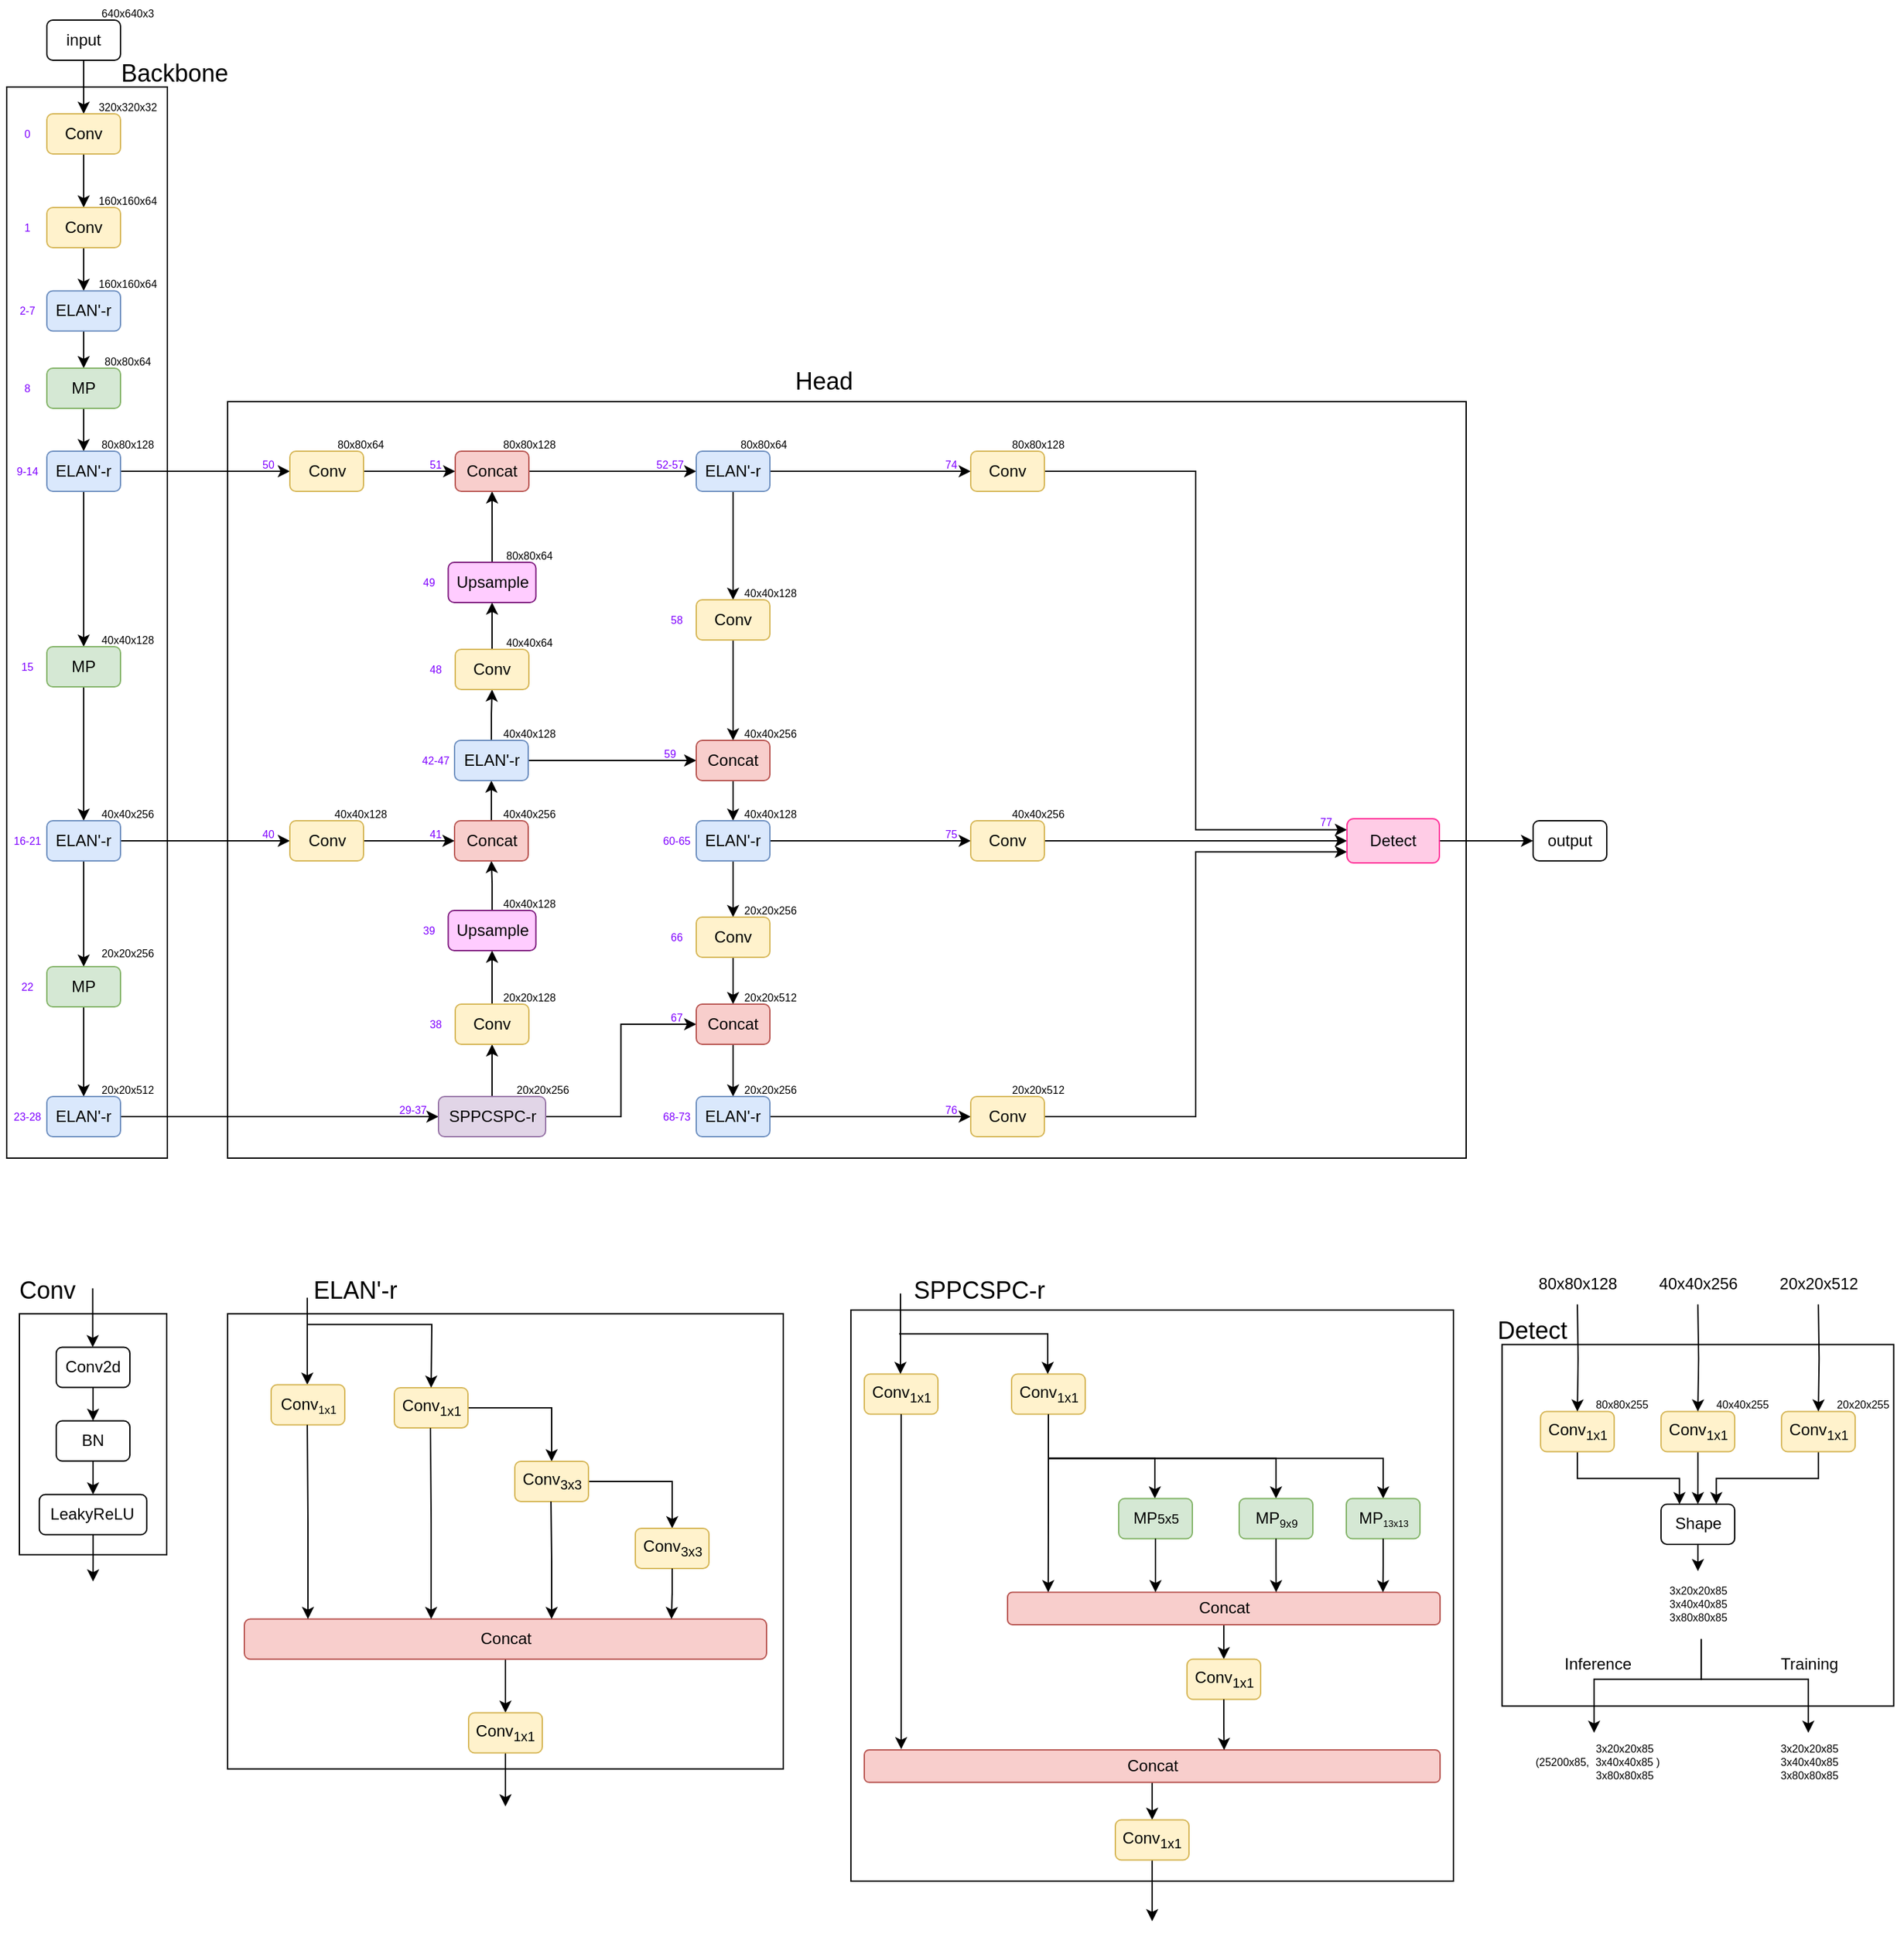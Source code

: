 <mxfile version="21.2.8" type="device">
  <diagram name="第1頁" id="r1lRNKWoVojm15g7v-Ep">
    <mxGraphModel dx="345" dy="137" grid="1" gridSize="10" guides="1" tooltips="1" connect="1" arrows="1" fold="1" page="1" pageScale="1" pageWidth="827" pageHeight="1169" math="0" shadow="0">
      <root>
        <mxCell id="0" />
        <mxCell id="1" parent="0" />
        <mxCell id="lPL3aunz1q3zAbU_W7Q1-11" style="edgeStyle=orthogonalEdgeStyle;rounded=0;orthogonalLoop=1;jettySize=auto;html=1;entryX=0.5;entryY=0;entryDx=0;entryDy=0;" parent="1" source="lPL3aunz1q3zAbU_W7Q1-1" target="lPL3aunz1q3zAbU_W7Q1-3" edge="1">
          <mxGeometry relative="1" as="geometry" />
        </mxCell>
        <mxCell id="lPL3aunz1q3zAbU_W7Q1-1" value="input" style="rounded=1;whiteSpace=wrap;html=1;" parent="1" vertex="1">
          <mxGeometry x="150" y="490" width="55" height="30" as="geometry" />
        </mxCell>
        <mxCell id="lPL3aunz1q3zAbU_W7Q1-2" value="640x640x3" style="text;html=1;align=center;verticalAlign=middle;resizable=0;points=[];autosize=1;strokeColor=none;fillColor=none;fontSize=8;" parent="1" vertex="1">
          <mxGeometry x="179.5" y="475" width="60" height="20" as="geometry" />
        </mxCell>
        <mxCell id="lPL3aunz1q3zAbU_W7Q1-12" style="edgeStyle=orthogonalEdgeStyle;rounded=0;orthogonalLoop=1;jettySize=auto;html=1;entryX=0.5;entryY=0;entryDx=0;entryDy=0;" parent="1" source="lPL3aunz1q3zAbU_W7Q1-3" target="lPL3aunz1q3zAbU_W7Q1-7" edge="1">
          <mxGeometry relative="1" as="geometry" />
        </mxCell>
        <mxCell id="lPL3aunz1q3zAbU_W7Q1-3" value="Conv" style="rounded=1;whiteSpace=wrap;html=1;labelBackgroundColor=none;fillColor=#fff2cc;strokeColor=#d6b656;" parent="1" vertex="1">
          <mxGeometry x="150" y="560" width="55" height="30" as="geometry" />
        </mxCell>
        <mxCell id="lPL3aunz1q3zAbU_W7Q1-5" value="320x320x32" style="text;html=1;align=center;verticalAlign=middle;resizable=0;points=[];autosize=1;strokeColor=none;fillColor=none;fontSize=8;" parent="1" vertex="1">
          <mxGeometry x="175" y="545" width="70" height="20" as="geometry" />
        </mxCell>
        <mxCell id="lPL3aunz1q3zAbU_W7Q1-6" value="0" style="text;html=1;align=center;verticalAlign=middle;resizable=0;points=[];autosize=1;strokeColor=none;fillColor=none;fontColor=#7F00FF;fontSize=8;" parent="1" vertex="1">
          <mxGeometry x="120" y="565" width="30" height="20" as="geometry" />
        </mxCell>
        <mxCell id="lPL3aunz1q3zAbU_W7Q1-49" style="edgeStyle=orthogonalEdgeStyle;rounded=0;orthogonalLoop=1;jettySize=auto;html=1;entryX=0.5;entryY=0;entryDx=0;entryDy=0;" parent="1" source="lPL3aunz1q3zAbU_W7Q1-7" target="lPL3aunz1q3zAbU_W7Q1-48" edge="1">
          <mxGeometry relative="1" as="geometry" />
        </mxCell>
        <mxCell id="lPL3aunz1q3zAbU_W7Q1-7" value="Conv" style="rounded=1;whiteSpace=wrap;html=1;fillColor=#fff2cc;strokeColor=#d6b656;" parent="1" vertex="1">
          <mxGeometry x="150" y="630" width="55" height="30" as="geometry" />
        </mxCell>
        <mxCell id="lPL3aunz1q3zAbU_W7Q1-9" value="160x160x64" style="text;html=1;align=center;verticalAlign=middle;resizable=0;points=[];autosize=1;strokeColor=none;fillColor=none;fontSize=8;" parent="1" vertex="1">
          <mxGeometry x="174.5" y="615" width="70" height="20" as="geometry" />
        </mxCell>
        <mxCell id="lPL3aunz1q3zAbU_W7Q1-10" value="1" style="text;html=1;align=center;verticalAlign=middle;resizable=0;points=[];autosize=1;strokeColor=none;fillColor=none;fontColor=#7F00FF;fontSize=8;" parent="1" vertex="1">
          <mxGeometry x="120" y="635" width="30" height="20" as="geometry" />
        </mxCell>
        <mxCell id="lPL3aunz1q3zAbU_W7Q1-17" style="edgeStyle=orthogonalEdgeStyle;rounded=0;orthogonalLoop=1;jettySize=auto;html=1;" parent="1" target="lPL3aunz1q3zAbU_W7Q1-15" edge="1">
          <mxGeometry relative="1" as="geometry">
            <mxPoint x="344.5" y="1444.24" as="sourcePoint" />
          </mxGeometry>
        </mxCell>
        <mxCell id="lPL3aunz1q3zAbU_W7Q1-15" value="Conv&lt;span style=&quot;font-size: 10px;&quot;&gt;&lt;sub&gt;1x1&lt;/sub&gt;&lt;/span&gt;" style="rounded=1;whiteSpace=wrap;html=1;fillColor=#fff2cc;strokeColor=#d6b656;" parent="1" vertex="1">
          <mxGeometry x="317.5" y="1509.24" width="55" height="30" as="geometry" />
        </mxCell>
        <mxCell id="lPL3aunz1q3zAbU_W7Q1-23" style="edgeStyle=orthogonalEdgeStyle;rounded=0;orthogonalLoop=1;jettySize=auto;html=1;exitX=1;exitY=0.5;exitDx=0;exitDy=0;" parent="1" source="lPL3aunz1q3zAbU_W7Q1-16" target="lPL3aunz1q3zAbU_W7Q1-22" edge="1">
          <mxGeometry relative="1" as="geometry" />
        </mxCell>
        <mxCell id="lPL3aunz1q3zAbU_W7Q1-16" value="Conv&lt;sub&gt;1x1&lt;/sub&gt;" style="rounded=1;whiteSpace=wrap;html=1;fillColor=#fff2cc;strokeColor=#d6b656;" parent="1" vertex="1">
          <mxGeometry x="409.5" y="1511.48" width="55" height="30" as="geometry" />
        </mxCell>
        <mxCell id="lPL3aunz1q3zAbU_W7Q1-25" style="edgeStyle=orthogonalEdgeStyle;rounded=0;orthogonalLoop=1;jettySize=auto;html=1;exitX=1;exitY=0.5;exitDx=0;exitDy=0;entryX=0.5;entryY=0;entryDx=0;entryDy=0;" parent="1" source="lPL3aunz1q3zAbU_W7Q1-22" target="lPL3aunz1q3zAbU_W7Q1-24" edge="1">
          <mxGeometry relative="1" as="geometry" />
        </mxCell>
        <mxCell id="lPL3aunz1q3zAbU_W7Q1-22" value="Conv&lt;sub&gt;3x3&lt;/sub&gt;" style="rounded=1;whiteSpace=wrap;html=1;fillColor=#fff2cc;strokeColor=#d6b656;" parent="1" vertex="1">
          <mxGeometry x="499.5" y="1566.48" width="55" height="30" as="geometry" />
        </mxCell>
        <mxCell id="lPL3aunz1q3zAbU_W7Q1-24" value="Conv&lt;sub&gt;3x3&lt;/sub&gt;" style="rounded=1;whiteSpace=wrap;html=1;fillColor=#fff2cc;strokeColor=#d6b656;" parent="1" vertex="1">
          <mxGeometry x="589.5" y="1616.48" width="55" height="30" as="geometry" />
        </mxCell>
        <mxCell id="lPL3aunz1q3zAbU_W7Q1-35" style="edgeStyle=orthogonalEdgeStyle;rounded=0;orthogonalLoop=1;jettySize=auto;html=1;entryX=0.5;entryY=0;entryDx=0;entryDy=0;" parent="1" source="lPL3aunz1q3zAbU_W7Q1-26" target="lPL3aunz1q3zAbU_W7Q1-34" edge="1">
          <mxGeometry relative="1" as="geometry" />
        </mxCell>
        <mxCell id="lPL3aunz1q3zAbU_W7Q1-26" value="Concat" style="rounded=1;whiteSpace=wrap;html=1;fillColor=#f8cecc;strokeColor=#b85450;" parent="1" vertex="1">
          <mxGeometry x="297.5" y="1684.24" width="390" height="30" as="geometry" />
        </mxCell>
        <mxCell id="lPL3aunz1q3zAbU_W7Q1-30" style="edgeStyle=orthogonalEdgeStyle;rounded=0;orthogonalLoop=1;jettySize=auto;html=1;" parent="1" source="lPL3aunz1q3zAbU_W7Q1-24" edge="1">
          <mxGeometry relative="1" as="geometry">
            <mxPoint x="616.5" y="1684.24" as="targetPoint" />
          </mxGeometry>
        </mxCell>
        <mxCell id="lPL3aunz1q3zAbU_W7Q1-31" style="edgeStyle=orthogonalEdgeStyle;rounded=0;orthogonalLoop=1;jettySize=auto;html=1;" parent="1" edge="1">
          <mxGeometry relative="1" as="geometry">
            <mxPoint x="526.5" y="1596.48" as="sourcePoint" />
            <mxPoint x="527" y="1684.24" as="targetPoint" />
          </mxGeometry>
        </mxCell>
        <mxCell id="lPL3aunz1q3zAbU_W7Q1-32" style="edgeStyle=orthogonalEdgeStyle;rounded=0;orthogonalLoop=1;jettySize=auto;html=1;" parent="1" edge="1">
          <mxGeometry relative="1" as="geometry">
            <mxPoint x="436.5" y="1541.48" as="sourcePoint" />
            <mxPoint x="437" y="1684.24" as="targetPoint" />
          </mxGeometry>
        </mxCell>
        <mxCell id="lPL3aunz1q3zAbU_W7Q1-33" style="edgeStyle=orthogonalEdgeStyle;rounded=0;orthogonalLoop=1;jettySize=auto;html=1;" parent="1" edge="1">
          <mxGeometry relative="1" as="geometry">
            <mxPoint x="344.5" y="1539.24" as="sourcePoint" />
            <mxPoint x="345" y="1684.24" as="targetPoint" />
          </mxGeometry>
        </mxCell>
        <mxCell id="lPL3aunz1q3zAbU_W7Q1-84" style="edgeStyle=orthogonalEdgeStyle;rounded=0;orthogonalLoop=1;jettySize=auto;html=1;" parent="1" source="lPL3aunz1q3zAbU_W7Q1-34" edge="1">
          <mxGeometry relative="1" as="geometry">
            <mxPoint x="492.5" y="1824.24" as="targetPoint" />
          </mxGeometry>
        </mxCell>
        <mxCell id="lPL3aunz1q3zAbU_W7Q1-34" value="Conv&lt;sub&gt;1x1&lt;/sub&gt;" style="rounded=1;whiteSpace=wrap;html=1;fillColor=#fff2cc;strokeColor=#d6b656;" parent="1" vertex="1">
          <mxGeometry x="465" y="1754.24" width="55" height="30" as="geometry" />
        </mxCell>
        <mxCell id="lPL3aunz1q3zAbU_W7Q1-45" value="" style="rounded=0;whiteSpace=wrap;html=1;labelBackgroundColor=none;fillColor=none;" parent="1" vertex="1">
          <mxGeometry x="285" y="1456.24" width="415" height="340" as="geometry" />
        </mxCell>
        <mxCell id="lPL3aunz1q3zAbU_W7Q1-47" value="ELAN&#39;-r" style="text;html=1;align=center;verticalAlign=middle;resizable=0;points=[];autosize=1;strokeColor=none;fillColor=none;fontSize=18;" parent="1" vertex="1">
          <mxGeometry x="334.5" y="1419.24" width="90" height="40" as="geometry" />
        </mxCell>
        <mxCell id="lPL3aunz1q3zAbU_W7Q1-88" style="edgeStyle=orthogonalEdgeStyle;rounded=0;orthogonalLoop=1;jettySize=auto;html=1;" parent="1" source="lPL3aunz1q3zAbU_W7Q1-48" target="lPL3aunz1q3zAbU_W7Q1-87" edge="1">
          <mxGeometry relative="1" as="geometry" />
        </mxCell>
        <mxCell id="lPL3aunz1q3zAbU_W7Q1-48" value="ELAN&#39;-r" style="rounded=1;whiteSpace=wrap;html=1;fillColor=#dae8fc;strokeColor=#6c8ebf;" parent="1" vertex="1">
          <mxGeometry x="150" y="692.24" width="55" height="30" as="geometry" />
        </mxCell>
        <mxCell id="lPL3aunz1q3zAbU_W7Q1-50" value="2-7" style="text;html=1;align=center;verticalAlign=middle;resizable=0;points=[];autosize=1;strokeColor=none;fillColor=none;fontColor=#7F00FF;fontSize=8;" parent="1" vertex="1">
          <mxGeometry x="115" y="697.24" width="40" height="20" as="geometry" />
        </mxCell>
        <mxCell id="lPL3aunz1q3zAbU_W7Q1-51" value="160x160x64" style="text;html=1;align=center;verticalAlign=middle;resizable=0;points=[];autosize=1;strokeColor=none;fillColor=none;fontSize=8;" parent="1" vertex="1">
          <mxGeometry x="174.5" y="677.24" width="70" height="20" as="geometry" />
        </mxCell>
        <mxCell id="lPL3aunz1q3zAbU_W7Q1-53" value="" style="endArrow=classic;html=1;rounded=0;entryX=0.5;entryY=0;entryDx=0;entryDy=0;" parent="1" target="lPL3aunz1q3zAbU_W7Q1-16" edge="1">
          <mxGeometry width="50" height="50" relative="1" as="geometry">
            <mxPoint x="344.5" y="1464.24" as="sourcePoint" />
            <mxPoint x="444" y="1511.48" as="targetPoint" />
            <Array as="points">
              <mxPoint x="437.5" y="1464.24" />
            </Array>
          </mxGeometry>
        </mxCell>
        <mxCell id="lPL3aunz1q3zAbU_W7Q1-92" style="edgeStyle=orthogonalEdgeStyle;rounded=0;orthogonalLoop=1;jettySize=auto;html=1;entryX=0.5;entryY=0;entryDx=0;entryDy=0;" parent="1" source="lPL3aunz1q3zAbU_W7Q1-87" target="lPL3aunz1q3zAbU_W7Q1-91" edge="1">
          <mxGeometry relative="1" as="geometry" />
        </mxCell>
        <mxCell id="lPL3aunz1q3zAbU_W7Q1-87" value="MP" style="rounded=1;whiteSpace=wrap;html=1;fillColor=#d5e8d4;strokeColor=#82b366;" parent="1" vertex="1">
          <mxGeometry x="150" y="750" width="55" height="30" as="geometry" />
        </mxCell>
        <mxCell id="lPL3aunz1q3zAbU_W7Q1-89" value="80x80x64" style="text;html=1;align=center;verticalAlign=middle;resizable=0;points=[];autosize=1;strokeColor=none;fillColor=none;fontSize=8;" parent="1" vertex="1">
          <mxGeometry x="180" y="735" width="60" height="20" as="geometry" />
        </mxCell>
        <mxCell id="lPL3aunz1q3zAbU_W7Q1-90" value="8" style="text;html=1;align=center;verticalAlign=middle;resizable=0;points=[];autosize=1;strokeColor=none;fillColor=none;fontColor=#7F00FF;fontSize=8;" parent="1" vertex="1">
          <mxGeometry x="120" y="755" width="30" height="20" as="geometry" />
        </mxCell>
        <mxCell id="lPL3aunz1q3zAbU_W7Q1-96" style="edgeStyle=orthogonalEdgeStyle;rounded=0;orthogonalLoop=1;jettySize=auto;html=1;entryX=0.5;entryY=0;entryDx=0;entryDy=0;" parent="1" source="lPL3aunz1q3zAbU_W7Q1-91" target="lPL3aunz1q3zAbU_W7Q1-95" edge="1">
          <mxGeometry relative="1" as="geometry" />
        </mxCell>
        <mxCell id="lPL3aunz1q3zAbU_W7Q1-202" style="edgeStyle=orthogonalEdgeStyle;rounded=0;orthogonalLoop=1;jettySize=auto;html=1;entryX=0;entryY=0.5;entryDx=0;entryDy=0;" parent="1" source="lPL3aunz1q3zAbU_W7Q1-91" target="lPL3aunz1q3zAbU_W7Q1-201" edge="1">
          <mxGeometry relative="1" as="geometry" />
        </mxCell>
        <mxCell id="lPL3aunz1q3zAbU_W7Q1-91" value="ELAN&#39;-r" style="rounded=1;whiteSpace=wrap;html=1;fillColor=#dae8fc;strokeColor=#6c8ebf;" parent="1" vertex="1">
          <mxGeometry x="150" y="812" width="55" height="30" as="geometry" />
        </mxCell>
        <mxCell id="lPL3aunz1q3zAbU_W7Q1-93" value="80x80x128" style="text;html=1;align=center;verticalAlign=middle;resizable=0;points=[];autosize=1;strokeColor=none;fillColor=none;fontSize=8;" parent="1" vertex="1">
          <mxGeometry x="180" y="797" width="60" height="20" as="geometry" />
        </mxCell>
        <mxCell id="lPL3aunz1q3zAbU_W7Q1-94" value="9-14" style="text;html=1;align=center;verticalAlign=middle;resizable=0;points=[];autosize=1;strokeColor=none;fillColor=none;fontColor=#7F00FF;fontSize=8;" parent="1" vertex="1">
          <mxGeometry x="115" y="817" width="40" height="20" as="geometry" />
        </mxCell>
        <mxCell id="lPL3aunz1q3zAbU_W7Q1-100" style="edgeStyle=orthogonalEdgeStyle;rounded=0;orthogonalLoop=1;jettySize=auto;html=1;entryX=0.5;entryY=0;entryDx=0;entryDy=0;" parent="1" source="lPL3aunz1q3zAbU_W7Q1-95" target="lPL3aunz1q3zAbU_W7Q1-99" edge="1">
          <mxGeometry relative="1" as="geometry" />
        </mxCell>
        <mxCell id="lPL3aunz1q3zAbU_W7Q1-95" value="MP" style="rounded=1;whiteSpace=wrap;html=1;fillColor=#d5e8d4;strokeColor=#82b366;" parent="1" vertex="1">
          <mxGeometry x="150" y="958" width="55" height="30" as="geometry" />
        </mxCell>
        <mxCell id="lPL3aunz1q3zAbU_W7Q1-97" value="40x40x128" style="text;html=1;align=center;verticalAlign=middle;resizable=0;points=[];autosize=1;strokeColor=none;fillColor=none;fontSize=8;" parent="1" vertex="1">
          <mxGeometry x="180" y="943" width="60" height="20" as="geometry" />
        </mxCell>
        <mxCell id="lPL3aunz1q3zAbU_W7Q1-98" value="15" style="text;html=1;align=center;verticalAlign=middle;resizable=0;points=[];autosize=1;strokeColor=none;fillColor=none;fontColor=#7F00FF;fontSize=8;" parent="1" vertex="1">
          <mxGeometry x="120" y="963" width="30" height="20" as="geometry" />
        </mxCell>
        <mxCell id="lPL3aunz1q3zAbU_W7Q1-104" style="edgeStyle=orthogonalEdgeStyle;rounded=0;orthogonalLoop=1;jettySize=auto;html=1;entryX=0.5;entryY=0;entryDx=0;entryDy=0;" parent="1" source="lPL3aunz1q3zAbU_W7Q1-99" target="lPL3aunz1q3zAbU_W7Q1-103" edge="1">
          <mxGeometry relative="1" as="geometry" />
        </mxCell>
        <mxCell id="lPL3aunz1q3zAbU_W7Q1-180" style="edgeStyle=orthogonalEdgeStyle;rounded=0;orthogonalLoop=1;jettySize=auto;html=1;entryX=0;entryY=0.5;entryDx=0;entryDy=0;" parent="1" source="lPL3aunz1q3zAbU_W7Q1-99" target="lPL3aunz1q3zAbU_W7Q1-179" edge="1">
          <mxGeometry relative="1" as="geometry" />
        </mxCell>
        <mxCell id="lPL3aunz1q3zAbU_W7Q1-99" value="ELAN&#39;-r" style="rounded=1;whiteSpace=wrap;html=1;fillColor=#dae8fc;strokeColor=#6c8ebf;" parent="1" vertex="1">
          <mxGeometry x="150" y="1088" width="55" height="30" as="geometry" />
        </mxCell>
        <mxCell id="lPL3aunz1q3zAbU_W7Q1-101" value="40x40x256" style="text;html=1;align=center;verticalAlign=middle;resizable=0;points=[];autosize=1;strokeColor=none;fillColor=none;fontSize=8;" parent="1" vertex="1">
          <mxGeometry x="180" y="1073" width="60" height="20" as="geometry" />
        </mxCell>
        <mxCell id="lPL3aunz1q3zAbU_W7Q1-102" value="16-21" style="text;html=1;align=center;verticalAlign=middle;resizable=0;points=[];autosize=1;strokeColor=none;fillColor=none;fontColor=#7F00FF;fontSize=8;" parent="1" vertex="1">
          <mxGeometry x="115" y="1093" width="40" height="20" as="geometry" />
        </mxCell>
        <mxCell id="lPL3aunz1q3zAbU_W7Q1-108" style="edgeStyle=orthogonalEdgeStyle;rounded=0;orthogonalLoop=1;jettySize=auto;html=1;entryX=0.5;entryY=0;entryDx=0;entryDy=0;" parent="1" source="lPL3aunz1q3zAbU_W7Q1-103" target="lPL3aunz1q3zAbU_W7Q1-107" edge="1">
          <mxGeometry relative="1" as="geometry" />
        </mxCell>
        <mxCell id="lPL3aunz1q3zAbU_W7Q1-103" value="MP" style="rounded=1;whiteSpace=wrap;html=1;fillColor=#d5e8d4;strokeColor=#82b366;" parent="1" vertex="1">
          <mxGeometry x="150" y="1197" width="55" height="30" as="geometry" />
        </mxCell>
        <mxCell id="lPL3aunz1q3zAbU_W7Q1-105" value="20x20x256" style="text;html=1;align=center;verticalAlign=middle;resizable=0;points=[];autosize=1;strokeColor=none;fillColor=none;fontSize=8;" parent="1" vertex="1">
          <mxGeometry x="180" y="1177" width="60" height="20" as="geometry" />
        </mxCell>
        <mxCell id="lPL3aunz1q3zAbU_W7Q1-106" value="22" style="text;html=1;align=center;verticalAlign=middle;resizable=0;points=[];autosize=1;strokeColor=none;fillColor=none;fontColor=#7F00FF;fontSize=8;" parent="1" vertex="1">
          <mxGeometry x="120" y="1202" width="30" height="20" as="geometry" />
        </mxCell>
        <mxCell id="lPL3aunz1q3zAbU_W7Q1-157" style="edgeStyle=orthogonalEdgeStyle;rounded=0;orthogonalLoop=1;jettySize=auto;html=1;entryX=0;entryY=0.5;entryDx=0;entryDy=0;" parent="1" source="lPL3aunz1q3zAbU_W7Q1-107" target="lPL3aunz1q3zAbU_W7Q1-155" edge="1">
          <mxGeometry relative="1" as="geometry">
            <mxPoint x="390" y="1244" as="targetPoint" />
          </mxGeometry>
        </mxCell>
        <mxCell id="lPL3aunz1q3zAbU_W7Q1-107" value="ELAN&#39;-r" style="rounded=1;whiteSpace=wrap;html=1;fillColor=#dae8fc;strokeColor=#6c8ebf;" parent="1" vertex="1">
          <mxGeometry x="150" y="1294" width="55" height="30" as="geometry" />
        </mxCell>
        <mxCell id="lPL3aunz1q3zAbU_W7Q1-109" value="20x20x512" style="text;html=1;align=center;verticalAlign=middle;resizable=0;points=[];autosize=1;strokeColor=none;fillColor=none;fontSize=8;" parent="1" vertex="1">
          <mxGeometry x="180" y="1279" width="60" height="20" as="geometry" />
        </mxCell>
        <mxCell id="lPL3aunz1q3zAbU_W7Q1-110" value="23-28" style="text;html=1;align=center;verticalAlign=middle;resizable=0;points=[];autosize=1;strokeColor=none;fillColor=none;fontColor=#7F00FF;fontSize=8;" parent="1" vertex="1">
          <mxGeometry x="115" y="1299" width="40" height="20" as="geometry" />
        </mxCell>
        <mxCell id="lPL3aunz1q3zAbU_W7Q1-111" value="Backbone" style="text;html=1;align=center;verticalAlign=middle;resizable=0;points=[];autosize=1;strokeColor=none;fillColor=none;fontSize=18;" parent="1" vertex="1">
          <mxGeometry x="195" y="510" width="100" height="40" as="geometry" />
        </mxCell>
        <mxCell id="lPL3aunz1q3zAbU_W7Q1-112" value="Conv&lt;sub&gt;1x1&lt;/sub&gt;" style="rounded=1;whiteSpace=wrap;html=1;labelBackgroundColor=none;fillColor=#fff2cc;strokeColor=#d6b656;" parent="1" vertex="1">
          <mxGeometry x="760.5" y="1501.24" width="55" height="30" as="geometry" />
        </mxCell>
        <mxCell id="lPL3aunz1q3zAbU_W7Q1-134" style="edgeStyle=orthogonalEdgeStyle;rounded=0;orthogonalLoop=1;jettySize=auto;html=1;" parent="1" source="lPL3aunz1q3zAbU_W7Q1-113" target="lPL3aunz1q3zAbU_W7Q1-123" edge="1">
          <mxGeometry relative="1" as="geometry">
            <Array as="points">
              <mxPoint x="897.5" y="1564.24" />
              <mxPoint x="977.5" y="1564.24" />
            </Array>
          </mxGeometry>
        </mxCell>
        <mxCell id="lPL3aunz1q3zAbU_W7Q1-135" style="edgeStyle=orthogonalEdgeStyle;rounded=0;orthogonalLoop=1;jettySize=auto;html=1;entryX=0.5;entryY=0;entryDx=0;entryDy=0;" parent="1" source="lPL3aunz1q3zAbU_W7Q1-113" target="lPL3aunz1q3zAbU_W7Q1-125" edge="1">
          <mxGeometry relative="1" as="geometry">
            <Array as="points">
              <mxPoint x="897.5" y="1564.24" />
              <mxPoint x="1067.5" y="1564.24" />
            </Array>
          </mxGeometry>
        </mxCell>
        <mxCell id="lPL3aunz1q3zAbU_W7Q1-136" style="edgeStyle=orthogonalEdgeStyle;rounded=0;orthogonalLoop=1;jettySize=auto;html=1;entryX=0.5;entryY=0;entryDx=0;entryDy=0;" parent="1" source="lPL3aunz1q3zAbU_W7Q1-113" target="lPL3aunz1q3zAbU_W7Q1-127" edge="1">
          <mxGeometry relative="1" as="geometry">
            <Array as="points">
              <mxPoint x="897.5" y="1564.24" />
              <mxPoint x="1147.5" y="1564.24" />
            </Array>
          </mxGeometry>
        </mxCell>
        <mxCell id="lPL3aunz1q3zAbU_W7Q1-113" value="Conv&lt;sub&gt;1x1&lt;/sub&gt;" style="rounded=1;whiteSpace=wrap;html=1;labelBackgroundColor=none;fillColor=#fff2cc;strokeColor=#d6b656;" parent="1" vertex="1">
          <mxGeometry x="870.5" y="1501.24" width="55" height="30" as="geometry" />
        </mxCell>
        <mxCell id="lPL3aunz1q3zAbU_W7Q1-119" style="edgeStyle=orthogonalEdgeStyle;rounded=0;orthogonalLoop=1;jettySize=auto;html=1;entryX=0.5;entryY=0;entryDx=0;entryDy=0;" parent="1" edge="1">
          <mxGeometry relative="1" as="geometry">
            <mxPoint x="787.5" y="1441.24" as="sourcePoint" />
            <mxPoint x="787.5" y="1501.24" as="targetPoint" />
          </mxGeometry>
        </mxCell>
        <mxCell id="lPL3aunz1q3zAbU_W7Q1-120" style="edgeStyle=orthogonalEdgeStyle;rounded=0;orthogonalLoop=1;jettySize=auto;html=1;entryX=0.5;entryY=0;entryDx=0;entryDy=0;" parent="1" edge="1">
          <mxGeometry relative="1" as="geometry">
            <mxPoint x="787.5" y="1441.24" as="sourcePoint" />
            <mxPoint x="897.5" y="1501.24" as="targetPoint" />
            <Array as="points">
              <mxPoint x="786.5" y="1471.24" />
              <mxPoint x="896.5" y="1471.24" />
            </Array>
          </mxGeometry>
        </mxCell>
        <mxCell id="lPL3aunz1q3zAbU_W7Q1-123" value="MP&lt;span style=&quot;font-size: 10px;&quot;&gt;5x5&lt;/span&gt;" style="rounded=1;whiteSpace=wrap;html=1;fillColor=#d5e8d4;strokeColor=#82b366;" parent="1" vertex="1">
          <mxGeometry x="950.5" y="1594.24" width="55" height="30" as="geometry" />
        </mxCell>
        <mxCell id="lPL3aunz1q3zAbU_W7Q1-125" value="MP&lt;span style=&quot;font-size: 10px;&quot;&gt;&lt;sub&gt;9x9&lt;/sub&gt;&lt;/span&gt;" style="rounded=1;whiteSpace=wrap;html=1;fillColor=#d5e8d4;strokeColor=#82b366;" parent="1" vertex="1">
          <mxGeometry x="1040.5" y="1594.24" width="55" height="30" as="geometry" />
        </mxCell>
        <mxCell id="lPL3aunz1q3zAbU_W7Q1-127" value="MP&lt;span style=&quot;font-size: 8.333px;&quot;&gt;&lt;sub&gt;13x13&lt;/sub&gt;&lt;/span&gt;" style="rounded=1;whiteSpace=wrap;html=1;fillColor=#d5e8d4;strokeColor=#82b366;" parent="1" vertex="1">
          <mxGeometry x="1120.5" y="1594.24" width="55" height="30" as="geometry" />
        </mxCell>
        <mxCell id="lPL3aunz1q3zAbU_W7Q1-141" style="edgeStyle=orthogonalEdgeStyle;rounded=0;orthogonalLoop=1;jettySize=auto;html=1;entryX=0.5;entryY=0;entryDx=0;entryDy=0;" parent="1" source="lPL3aunz1q3zAbU_W7Q1-129" target="lPL3aunz1q3zAbU_W7Q1-140" edge="1">
          <mxGeometry relative="1" as="geometry" />
        </mxCell>
        <mxCell id="lPL3aunz1q3zAbU_W7Q1-129" value="Concat" style="rounded=1;whiteSpace=wrap;html=1;fillColor=#f8cecc;strokeColor=#b85450;" parent="1" vertex="1">
          <mxGeometry x="867.5" y="1664.24" width="323" height="24.24" as="geometry" />
        </mxCell>
        <mxCell id="lPL3aunz1q3zAbU_W7Q1-133" style="edgeStyle=orthogonalEdgeStyle;rounded=0;orthogonalLoop=1;jettySize=auto;html=1;entryX=0.094;entryY=0;entryDx=0;entryDy=0;entryPerimeter=0;" parent="1" source="lPL3aunz1q3zAbU_W7Q1-113" target="lPL3aunz1q3zAbU_W7Q1-129" edge="1">
          <mxGeometry relative="1" as="geometry" />
        </mxCell>
        <mxCell id="lPL3aunz1q3zAbU_W7Q1-137" style="edgeStyle=orthogonalEdgeStyle;rounded=0;orthogonalLoop=1;jettySize=auto;html=1;entryX=0.342;entryY=0;entryDx=0;entryDy=0;entryPerimeter=0;" parent="1" source="lPL3aunz1q3zAbU_W7Q1-123" target="lPL3aunz1q3zAbU_W7Q1-129" edge="1">
          <mxGeometry relative="1" as="geometry" />
        </mxCell>
        <mxCell id="lPL3aunz1q3zAbU_W7Q1-138" style="edgeStyle=orthogonalEdgeStyle;rounded=0;orthogonalLoop=1;jettySize=auto;html=1;entryX=0.621;entryY=0;entryDx=0;entryDy=0;entryPerimeter=0;" parent="1" source="lPL3aunz1q3zAbU_W7Q1-125" target="lPL3aunz1q3zAbU_W7Q1-129" edge="1">
          <mxGeometry relative="1" as="geometry" />
        </mxCell>
        <mxCell id="lPL3aunz1q3zAbU_W7Q1-139" style="edgeStyle=orthogonalEdgeStyle;rounded=0;orthogonalLoop=1;jettySize=auto;html=1;entryX=0.868;entryY=0;entryDx=0;entryDy=0;entryPerimeter=0;" parent="1" source="lPL3aunz1q3zAbU_W7Q1-127" target="lPL3aunz1q3zAbU_W7Q1-129" edge="1">
          <mxGeometry relative="1" as="geometry" />
        </mxCell>
        <mxCell id="lPL3aunz1q3zAbU_W7Q1-140" value="Conv&lt;sub&gt;1x1&lt;/sub&gt;" style="rounded=1;whiteSpace=wrap;html=1;labelBackgroundColor=none;fillColor=#fff2cc;strokeColor=#d6b656;" parent="1" vertex="1">
          <mxGeometry x="1001.5" y="1714.24" width="55" height="30" as="geometry" />
        </mxCell>
        <mxCell id="lPL3aunz1q3zAbU_W7Q1-148" style="edgeStyle=orthogonalEdgeStyle;rounded=0;orthogonalLoop=1;jettySize=auto;html=1;entryX=0.5;entryY=0;entryDx=0;entryDy=0;" parent="1" source="lPL3aunz1q3zAbU_W7Q1-142" target="lPL3aunz1q3zAbU_W7Q1-147" edge="1">
          <mxGeometry relative="1" as="geometry" />
        </mxCell>
        <mxCell id="lPL3aunz1q3zAbU_W7Q1-142" value="Concat" style="rounded=1;whiteSpace=wrap;html=1;fillColor=#f8cecc;strokeColor=#b85450;" parent="1" vertex="1">
          <mxGeometry x="760.5" y="1782" width="430" height="24.24" as="geometry" />
        </mxCell>
        <mxCell id="lPL3aunz1q3zAbU_W7Q1-144" style="edgeStyle=orthogonalEdgeStyle;rounded=0;orthogonalLoop=1;jettySize=auto;html=1;entryX=0.064;entryY=-0.023;entryDx=0;entryDy=0;entryPerimeter=0;" parent="1" source="lPL3aunz1q3zAbU_W7Q1-112" target="lPL3aunz1q3zAbU_W7Q1-142" edge="1">
          <mxGeometry relative="1" as="geometry" />
        </mxCell>
        <mxCell id="lPL3aunz1q3zAbU_W7Q1-146" style="edgeStyle=orthogonalEdgeStyle;rounded=0;orthogonalLoop=1;jettySize=auto;html=1;entryX=0.625;entryY=0.004;entryDx=0;entryDy=0;entryPerimeter=0;" parent="1" source="lPL3aunz1q3zAbU_W7Q1-140" target="lPL3aunz1q3zAbU_W7Q1-142" edge="1">
          <mxGeometry relative="1" as="geometry" />
        </mxCell>
        <mxCell id="yrsOHTJSbZAgg863P3L0-1" style="edgeStyle=orthogonalEdgeStyle;rounded=0;orthogonalLoop=1;jettySize=auto;html=1;" edge="1" parent="1" source="lPL3aunz1q3zAbU_W7Q1-147">
          <mxGeometry relative="1" as="geometry">
            <mxPoint x="975.5" y="1910.0" as="targetPoint" />
          </mxGeometry>
        </mxCell>
        <mxCell id="lPL3aunz1q3zAbU_W7Q1-147" value="Conv&lt;sub&gt;1x1&lt;/sub&gt;" style="rounded=1;whiteSpace=wrap;html=1;labelBackgroundColor=none;fillColor=#fff2cc;strokeColor=#d6b656;" parent="1" vertex="1">
          <mxGeometry x="948" y="1834.24" width="55" height="30" as="geometry" />
        </mxCell>
        <mxCell id="lPL3aunz1q3zAbU_W7Q1-152" value="" style="rounded=0;whiteSpace=wrap;html=1;labelBackgroundColor=none;fillColor=none;" parent="1" vertex="1">
          <mxGeometry x="750.5" y="1453.48" width="450" height="426.52" as="geometry" />
        </mxCell>
        <mxCell id="lPL3aunz1q3zAbU_W7Q1-154" value="SPPCSPC-r" style="text;html=1;align=center;verticalAlign=middle;resizable=0;points=[];autosize=1;strokeColor=none;fillColor=none;fontSize=18;" parent="1" vertex="1">
          <mxGeometry x="785.5" y="1419.24" width="120" height="40" as="geometry" />
        </mxCell>
        <mxCell id="lPL3aunz1q3zAbU_W7Q1-159" style="edgeStyle=orthogonalEdgeStyle;rounded=0;orthogonalLoop=1;jettySize=auto;html=1;entryX=0.5;entryY=1;entryDx=0;entryDy=0;" parent="1" source="lPL3aunz1q3zAbU_W7Q1-155" target="lPL3aunz1q3zAbU_W7Q1-158" edge="1">
          <mxGeometry relative="1" as="geometry" />
        </mxCell>
        <mxCell id="lPL3aunz1q3zAbU_W7Q1-238" style="edgeStyle=orthogonalEdgeStyle;rounded=0;orthogonalLoop=1;jettySize=auto;html=1;entryX=0;entryY=0.5;entryDx=0;entryDy=0;" parent="1" source="lPL3aunz1q3zAbU_W7Q1-155" target="lPL3aunz1q3zAbU_W7Q1-236" edge="1">
          <mxGeometry relative="1" as="geometry" />
        </mxCell>
        <mxCell id="lPL3aunz1q3zAbU_W7Q1-155" value="SPPCSPC-r" style="rounded=1;whiteSpace=wrap;html=1;fillColor=#e1d5e7;strokeColor=#9673a6;" parent="1" vertex="1">
          <mxGeometry x="442.5" y="1294" width="80" height="30" as="geometry" />
        </mxCell>
        <mxCell id="lPL3aunz1q3zAbU_W7Q1-156" value="29-37" style="text;html=1;align=center;verticalAlign=middle;resizable=0;points=[];autosize=1;strokeColor=none;fillColor=none;fontColor=#7F00FF;fontSize=8;" parent="1" vertex="1">
          <mxGeometry x="402.5" y="1294" width="40" height="20" as="geometry" />
        </mxCell>
        <mxCell id="lPL3aunz1q3zAbU_W7Q1-176" style="edgeStyle=orthogonalEdgeStyle;rounded=0;orthogonalLoop=1;jettySize=auto;html=1;entryX=0.5;entryY=1;entryDx=0;entryDy=0;" parent="1" source="lPL3aunz1q3zAbU_W7Q1-158" target="lPL3aunz1q3zAbU_W7Q1-175" edge="1">
          <mxGeometry relative="1" as="geometry" />
        </mxCell>
        <mxCell id="lPL3aunz1q3zAbU_W7Q1-158" value="Conv" style="rounded=1;whiteSpace=wrap;html=1;labelBackgroundColor=none;fillColor=#fff2cc;strokeColor=#d6b656;" parent="1" vertex="1">
          <mxGeometry x="455" y="1225" width="55" height="30" as="geometry" />
        </mxCell>
        <mxCell id="lPL3aunz1q3zAbU_W7Q1-169" value="20x20x256" style="text;html=1;align=center;verticalAlign=middle;resizable=0;points=[];autosize=1;strokeColor=none;fillColor=none;fontSize=8;" parent="1" vertex="1">
          <mxGeometry x="490" y="1279" width="60" height="20" as="geometry" />
        </mxCell>
        <mxCell id="lPL3aunz1q3zAbU_W7Q1-172" value="38" style="text;html=1;align=center;verticalAlign=middle;resizable=0;points=[];autosize=1;strokeColor=none;fillColor=none;fontColor=#7F00FF;fontSize=8;" parent="1" vertex="1">
          <mxGeometry x="424.5" y="1230" width="30" height="20" as="geometry" />
        </mxCell>
        <mxCell id="lPL3aunz1q3zAbU_W7Q1-173" value="20x20x128" style="text;html=1;align=center;verticalAlign=middle;resizable=0;points=[];autosize=1;strokeColor=none;fillColor=none;fontSize=8;" parent="1" vertex="1">
          <mxGeometry x="479.5" y="1210" width="60" height="20" as="geometry" />
        </mxCell>
        <mxCell id="lPL3aunz1q3zAbU_W7Q1-185" style="edgeStyle=orthogonalEdgeStyle;rounded=0;orthogonalLoop=1;jettySize=auto;html=1;entryX=0.5;entryY=1;entryDx=0;entryDy=0;" parent="1" source="lPL3aunz1q3zAbU_W7Q1-175" target="lPL3aunz1q3zAbU_W7Q1-183" edge="1">
          <mxGeometry relative="1" as="geometry" />
        </mxCell>
        <mxCell id="lPL3aunz1q3zAbU_W7Q1-175" value="Upsample" style="rounded=1;whiteSpace=wrap;html=1;labelBackgroundColor=none;fillColor=#FFCCFF;strokeColor=#7D1A7D;" parent="1" vertex="1">
          <mxGeometry x="449.75" y="1155" width="65.5" height="30" as="geometry" />
        </mxCell>
        <mxCell id="lPL3aunz1q3zAbU_W7Q1-177" value="39" style="text;html=1;align=center;verticalAlign=middle;resizable=0;points=[];autosize=1;strokeColor=none;fillColor=none;fontColor=#7F00FF;fontSize=8;" parent="1" vertex="1">
          <mxGeometry x="419.75" y="1160" width="30" height="20" as="geometry" />
        </mxCell>
        <mxCell id="lPL3aunz1q3zAbU_W7Q1-178" value="40x40x128" style="text;html=1;align=center;verticalAlign=middle;resizable=0;points=[];autosize=1;strokeColor=none;fillColor=none;fontSize=8;" parent="1" vertex="1">
          <mxGeometry x="479.5" y="1140" width="60" height="20" as="geometry" />
        </mxCell>
        <mxCell id="lPL3aunz1q3zAbU_W7Q1-184" style="edgeStyle=orthogonalEdgeStyle;rounded=0;orthogonalLoop=1;jettySize=auto;html=1;" parent="1" source="lPL3aunz1q3zAbU_W7Q1-179" target="lPL3aunz1q3zAbU_W7Q1-183" edge="1">
          <mxGeometry relative="1" as="geometry" />
        </mxCell>
        <mxCell id="lPL3aunz1q3zAbU_W7Q1-179" value="Conv" style="rounded=1;whiteSpace=wrap;html=1;labelBackgroundColor=none;fillColor=#fff2cc;strokeColor=#d6b656;" parent="1" vertex="1">
          <mxGeometry x="331.5" y="1088" width="55" height="30" as="geometry" />
        </mxCell>
        <mxCell id="lPL3aunz1q3zAbU_W7Q1-181" value="40" style="text;html=1;align=center;verticalAlign=middle;resizable=0;points=[];autosize=1;strokeColor=none;fillColor=none;fontColor=#7F00FF;fontSize=8;" parent="1" vertex="1">
          <mxGeometry x="299.5" y="1088" width="30" height="20" as="geometry" />
        </mxCell>
        <mxCell id="lPL3aunz1q3zAbU_W7Q1-182" value="40x40x128" style="text;html=1;align=center;verticalAlign=middle;resizable=0;points=[];autosize=1;strokeColor=none;fillColor=none;fontSize=8;" parent="1" vertex="1">
          <mxGeometry x="354" y="1073" width="60" height="20" as="geometry" />
        </mxCell>
        <mxCell id="lPL3aunz1q3zAbU_W7Q1-189" style="edgeStyle=orthogonalEdgeStyle;rounded=0;orthogonalLoop=1;jettySize=auto;html=1;entryX=0.5;entryY=1;entryDx=0;entryDy=0;" parent="1" source="lPL3aunz1q3zAbU_W7Q1-183" target="lPL3aunz1q3zAbU_W7Q1-187" edge="1">
          <mxGeometry relative="1" as="geometry" />
        </mxCell>
        <mxCell id="lPL3aunz1q3zAbU_W7Q1-183" value="Concat" style="rounded=1;whiteSpace=wrap;html=1;labelBackgroundColor=none;fillColor=#f8cecc;strokeColor=#b85450;" parent="1" vertex="1">
          <mxGeometry x="454.5" y="1088" width="55" height="30" as="geometry" />
        </mxCell>
        <mxCell id="lPL3aunz1q3zAbU_W7Q1-186" value="41" style="text;html=1;align=center;verticalAlign=middle;resizable=0;points=[];autosize=1;strokeColor=none;fillColor=none;fontColor=#7F00FF;fontSize=8;" parent="1" vertex="1">
          <mxGeometry x="424.5" y="1088" width="30" height="20" as="geometry" />
        </mxCell>
        <mxCell id="lPL3aunz1q3zAbU_W7Q1-194" style="edgeStyle=orthogonalEdgeStyle;rounded=0;orthogonalLoop=1;jettySize=auto;html=1;entryX=0.5;entryY=1;entryDx=0;entryDy=0;" parent="1" source="lPL3aunz1q3zAbU_W7Q1-187" target="lPL3aunz1q3zAbU_W7Q1-193" edge="1">
          <mxGeometry relative="1" as="geometry" />
        </mxCell>
        <mxCell id="lPL3aunz1q3zAbU_W7Q1-223" style="edgeStyle=orthogonalEdgeStyle;rounded=0;orthogonalLoop=1;jettySize=auto;html=1;" parent="1" source="lPL3aunz1q3zAbU_W7Q1-187" target="lPL3aunz1q3zAbU_W7Q1-221" edge="1">
          <mxGeometry relative="1" as="geometry" />
        </mxCell>
        <mxCell id="lPL3aunz1q3zAbU_W7Q1-187" value="ELAN&#39;-r" style="rounded=1;whiteSpace=wrap;html=1;fillColor=#dae8fc;strokeColor=#6c8ebf;" parent="1" vertex="1">
          <mxGeometry x="454.5" y="1028" width="55" height="30" as="geometry" />
        </mxCell>
        <mxCell id="lPL3aunz1q3zAbU_W7Q1-188" value="40x40x256" style="text;html=1;align=center;verticalAlign=middle;resizable=0;points=[];autosize=1;strokeColor=none;fillColor=none;fontSize=8;" parent="1" vertex="1">
          <mxGeometry x="479.5" y="1073" width="60" height="20" as="geometry" />
        </mxCell>
        <mxCell id="lPL3aunz1q3zAbU_W7Q1-190" value="40x40x128" style="text;html=1;align=center;verticalAlign=middle;resizable=0;points=[];autosize=1;strokeColor=none;fillColor=none;fontSize=8;" parent="1" vertex="1">
          <mxGeometry x="479.5" y="1013" width="60" height="20" as="geometry" />
        </mxCell>
        <mxCell id="lPL3aunz1q3zAbU_W7Q1-191" value="42-47" style="text;html=1;align=center;verticalAlign=middle;resizable=0;points=[];autosize=1;strokeColor=none;fillColor=none;fontColor=#7F00FF;fontSize=8;" parent="1" vertex="1">
          <mxGeometry x="419.5" y="1033" width="40" height="20" as="geometry" />
        </mxCell>
        <mxCell id="lPL3aunz1q3zAbU_W7Q1-198" style="edgeStyle=orthogonalEdgeStyle;rounded=0;orthogonalLoop=1;jettySize=auto;html=1;entryX=0.5;entryY=1;entryDx=0;entryDy=0;" parent="1" source="lPL3aunz1q3zAbU_W7Q1-193" target="lPL3aunz1q3zAbU_W7Q1-197" edge="1">
          <mxGeometry relative="1" as="geometry" />
        </mxCell>
        <mxCell id="lPL3aunz1q3zAbU_W7Q1-193" value="Conv" style="rounded=1;whiteSpace=wrap;html=1;labelBackgroundColor=none;fillColor=#fff2cc;strokeColor=#d6b656;" parent="1" vertex="1">
          <mxGeometry x="455" y="960" width="55" height="30" as="geometry" />
        </mxCell>
        <mxCell id="lPL3aunz1q3zAbU_W7Q1-195" value="40x40x64" style="text;html=1;align=center;verticalAlign=middle;resizable=0;points=[];autosize=1;strokeColor=none;fillColor=none;fontSize=8;" parent="1" vertex="1">
          <mxGeometry x="479.5" y="945" width="60" height="20" as="geometry" />
        </mxCell>
        <mxCell id="lPL3aunz1q3zAbU_W7Q1-196" value="48" style="text;html=1;align=center;verticalAlign=middle;resizable=0;points=[];autosize=1;strokeColor=none;fillColor=none;fontColor=#7F00FF;fontSize=8;" parent="1" vertex="1">
          <mxGeometry x="425" y="965" width="30" height="20" as="geometry" />
        </mxCell>
        <mxCell id="lPL3aunz1q3zAbU_W7Q1-207" style="edgeStyle=orthogonalEdgeStyle;rounded=0;orthogonalLoop=1;jettySize=auto;html=1;entryX=0.5;entryY=1;entryDx=0;entryDy=0;" parent="1" source="lPL3aunz1q3zAbU_W7Q1-197" target="lPL3aunz1q3zAbU_W7Q1-205" edge="1">
          <mxGeometry relative="1" as="geometry" />
        </mxCell>
        <mxCell id="lPL3aunz1q3zAbU_W7Q1-197" value="Upsample" style="rounded=1;whiteSpace=wrap;html=1;labelBackgroundColor=none;fillColor=#FFCCFF;strokeColor=#7D1A7D;" parent="1" vertex="1">
          <mxGeometry x="449.75" y="895" width="65.5" height="30" as="geometry" />
        </mxCell>
        <mxCell id="lPL3aunz1q3zAbU_W7Q1-199" value="80x80x64" style="text;html=1;align=center;verticalAlign=middle;resizable=0;points=[];autosize=1;strokeColor=none;fillColor=none;fontSize=8;" parent="1" vertex="1">
          <mxGeometry x="479.5" y="880" width="60" height="20" as="geometry" />
        </mxCell>
        <mxCell id="lPL3aunz1q3zAbU_W7Q1-200" value="49" style="text;html=1;align=center;verticalAlign=middle;resizable=0;points=[];autosize=1;strokeColor=none;fillColor=none;fontColor=#7F00FF;fontSize=8;" parent="1" vertex="1">
          <mxGeometry x="419.75" y="900" width="30" height="20" as="geometry" />
        </mxCell>
        <mxCell id="lPL3aunz1q3zAbU_W7Q1-206" style="edgeStyle=orthogonalEdgeStyle;rounded=0;orthogonalLoop=1;jettySize=auto;html=1;entryX=0;entryY=0.5;entryDx=0;entryDy=0;" parent="1" source="lPL3aunz1q3zAbU_W7Q1-201" target="lPL3aunz1q3zAbU_W7Q1-205" edge="1">
          <mxGeometry relative="1" as="geometry" />
        </mxCell>
        <mxCell id="lPL3aunz1q3zAbU_W7Q1-201" value="Conv" style="rounded=1;whiteSpace=wrap;html=1;labelBackgroundColor=none;fillColor=#fff2cc;strokeColor=#d6b656;" parent="1" vertex="1">
          <mxGeometry x="331.5" y="812" width="55" height="30" as="geometry" />
        </mxCell>
        <mxCell id="lPL3aunz1q3zAbU_W7Q1-203" value="50" style="text;html=1;align=center;verticalAlign=middle;resizable=0;points=[];autosize=1;strokeColor=none;fillColor=none;fontColor=#7F00FF;fontSize=8;" parent="1" vertex="1">
          <mxGeometry x="299.5" y="812" width="30" height="20" as="geometry" />
        </mxCell>
        <mxCell id="lPL3aunz1q3zAbU_W7Q1-204" value="80x80x64" style="text;html=1;align=center;verticalAlign=middle;resizable=0;points=[];autosize=1;strokeColor=none;fillColor=none;fontSize=8;" parent="1" vertex="1">
          <mxGeometry x="354" y="797" width="60" height="20" as="geometry" />
        </mxCell>
        <mxCell id="lPL3aunz1q3zAbU_W7Q1-218" style="edgeStyle=orthogonalEdgeStyle;rounded=0;orthogonalLoop=1;jettySize=auto;html=1;" parent="1" source="lPL3aunz1q3zAbU_W7Q1-205" target="lPL3aunz1q3zAbU_W7Q1-210" edge="1">
          <mxGeometry relative="1" as="geometry" />
        </mxCell>
        <mxCell id="lPL3aunz1q3zAbU_W7Q1-205" value="Concat" style="rounded=1;whiteSpace=wrap;html=1;labelBackgroundColor=none;fillColor=#f8cecc;strokeColor=#b85450;" parent="1" vertex="1">
          <mxGeometry x="455" y="812" width="55" height="30" as="geometry" />
        </mxCell>
        <mxCell id="lPL3aunz1q3zAbU_W7Q1-208" value="51" style="text;html=1;align=center;verticalAlign=middle;resizable=0;points=[];autosize=1;strokeColor=none;fillColor=none;fontColor=#7F00FF;fontSize=8;" parent="1" vertex="1">
          <mxGeometry x="425" y="812" width="30" height="20" as="geometry" />
        </mxCell>
        <mxCell id="lPL3aunz1q3zAbU_W7Q1-209" value="80x80x128" style="text;html=1;align=center;verticalAlign=middle;resizable=0;points=[];autosize=1;strokeColor=none;fillColor=none;fontSize=8;" parent="1" vertex="1">
          <mxGeometry x="479.5" y="797" width="60" height="20" as="geometry" />
        </mxCell>
        <mxCell id="lPL3aunz1q3zAbU_W7Q1-219" style="edgeStyle=orthogonalEdgeStyle;rounded=0;orthogonalLoop=1;jettySize=auto;html=1;entryX=0.5;entryY=0;entryDx=0;entryDy=0;" parent="1" source="lPL3aunz1q3zAbU_W7Q1-210" target="lPL3aunz1q3zAbU_W7Q1-214" edge="1">
          <mxGeometry relative="1" as="geometry" />
        </mxCell>
        <mxCell id="lPL3aunz1q3zAbU_W7Q1-246" style="edgeStyle=orthogonalEdgeStyle;rounded=0;orthogonalLoop=1;jettySize=auto;html=1;" parent="1" source="lPL3aunz1q3zAbU_W7Q1-210" target="lPL3aunz1q3zAbU_W7Q1-245" edge="1">
          <mxGeometry relative="1" as="geometry" />
        </mxCell>
        <mxCell id="lPL3aunz1q3zAbU_W7Q1-210" value="ELAN&#39;-r" style="rounded=1;whiteSpace=wrap;html=1;fillColor=#dae8fc;strokeColor=#6c8ebf;" parent="1" vertex="1">
          <mxGeometry x="635" y="812" width="55" height="30" as="geometry" />
        </mxCell>
        <mxCell id="lPL3aunz1q3zAbU_W7Q1-212" value="80x80x64" style="text;html=1;align=center;verticalAlign=middle;resizable=0;points=[];autosize=1;strokeColor=none;fillColor=none;fontSize=8;" parent="1" vertex="1">
          <mxGeometry x="655" y="797" width="60" height="20" as="geometry" />
        </mxCell>
        <mxCell id="lPL3aunz1q3zAbU_W7Q1-213" value="52-57" style="text;html=1;align=center;verticalAlign=middle;resizable=0;points=[];autosize=1;strokeColor=none;fillColor=none;fontColor=#7F00FF;fontSize=8;" parent="1" vertex="1">
          <mxGeometry x="595" y="812" width="40" height="20" as="geometry" />
        </mxCell>
        <mxCell id="lPL3aunz1q3zAbU_W7Q1-222" style="edgeStyle=orthogonalEdgeStyle;rounded=0;orthogonalLoop=1;jettySize=auto;html=1;entryX=0.5;entryY=0;entryDx=0;entryDy=0;" parent="1" source="lPL3aunz1q3zAbU_W7Q1-214" target="lPL3aunz1q3zAbU_W7Q1-221" edge="1">
          <mxGeometry relative="1" as="geometry" />
        </mxCell>
        <mxCell id="lPL3aunz1q3zAbU_W7Q1-214" value="Conv" style="rounded=1;whiteSpace=wrap;html=1;labelBackgroundColor=none;fillColor=#fff2cc;strokeColor=#d6b656;" parent="1" vertex="1">
          <mxGeometry x="635" y="923" width="55" height="30" as="geometry" />
        </mxCell>
        <mxCell id="lPL3aunz1q3zAbU_W7Q1-217" value="58" style="text;html=1;align=center;verticalAlign=middle;resizable=0;points=[];autosize=1;strokeColor=none;fillColor=none;fontColor=#7F00FF;fontSize=8;" parent="1" vertex="1">
          <mxGeometry x="605" y="928" width="30" height="20" as="geometry" />
        </mxCell>
        <mxCell id="lPL3aunz1q3zAbU_W7Q1-220" value="40x40x128" style="text;html=1;align=center;verticalAlign=middle;resizable=0;points=[];autosize=1;strokeColor=none;fillColor=none;fontSize=8;" parent="1" vertex="1">
          <mxGeometry x="660" y="908" width="60" height="20" as="geometry" />
        </mxCell>
        <mxCell id="lPL3aunz1q3zAbU_W7Q1-227" style="edgeStyle=orthogonalEdgeStyle;rounded=0;orthogonalLoop=1;jettySize=auto;html=1;entryX=0.5;entryY=0;entryDx=0;entryDy=0;" parent="1" source="lPL3aunz1q3zAbU_W7Q1-221" target="lPL3aunz1q3zAbU_W7Q1-226" edge="1">
          <mxGeometry relative="1" as="geometry" />
        </mxCell>
        <mxCell id="lPL3aunz1q3zAbU_W7Q1-221" value="Concat" style="rounded=1;whiteSpace=wrap;html=1;labelBackgroundColor=none;fillColor=#f8cecc;strokeColor=#b85450;" parent="1" vertex="1">
          <mxGeometry x="635" y="1028" width="55" height="30" as="geometry" />
        </mxCell>
        <mxCell id="lPL3aunz1q3zAbU_W7Q1-224" value="59" style="text;html=1;align=center;verticalAlign=middle;resizable=0;points=[];autosize=1;strokeColor=none;fillColor=none;fontColor=#7F00FF;fontSize=8;" parent="1" vertex="1">
          <mxGeometry x="600" y="1028" width="30" height="20" as="geometry" />
        </mxCell>
        <mxCell id="lPL3aunz1q3zAbU_W7Q1-225" value="40x40x256" style="text;html=1;align=center;verticalAlign=middle;resizable=0;points=[];autosize=1;strokeColor=none;fillColor=none;fontSize=8;" parent="1" vertex="1">
          <mxGeometry x="660" y="1013" width="60" height="20" as="geometry" />
        </mxCell>
        <mxCell id="lPL3aunz1q3zAbU_W7Q1-232" style="edgeStyle=orthogonalEdgeStyle;rounded=0;orthogonalLoop=1;jettySize=auto;html=1;" parent="1" source="lPL3aunz1q3zAbU_W7Q1-226" target="lPL3aunz1q3zAbU_W7Q1-231" edge="1">
          <mxGeometry relative="1" as="geometry" />
        </mxCell>
        <mxCell id="lPL3aunz1q3zAbU_W7Q1-248" style="edgeStyle=orthogonalEdgeStyle;rounded=0;orthogonalLoop=1;jettySize=auto;html=1;entryX=0;entryY=0.5;entryDx=0;entryDy=0;" parent="1" source="lPL3aunz1q3zAbU_W7Q1-226" target="lPL3aunz1q3zAbU_W7Q1-247" edge="1">
          <mxGeometry relative="1" as="geometry" />
        </mxCell>
        <mxCell id="lPL3aunz1q3zAbU_W7Q1-226" value="ELAN&#39;-r" style="rounded=1;whiteSpace=wrap;html=1;fillColor=#dae8fc;strokeColor=#6c8ebf;" parent="1" vertex="1">
          <mxGeometry x="635" y="1088" width="55" height="30" as="geometry" />
        </mxCell>
        <mxCell id="lPL3aunz1q3zAbU_W7Q1-229" value="60-65" style="text;html=1;align=center;verticalAlign=middle;resizable=0;points=[];autosize=1;strokeColor=none;fillColor=none;fontColor=#7F00FF;fontSize=8;" parent="1" vertex="1">
          <mxGeometry x="600" y="1093" width="40" height="20" as="geometry" />
        </mxCell>
        <mxCell id="lPL3aunz1q3zAbU_W7Q1-230" value="40x40x128" style="text;html=1;align=center;verticalAlign=middle;resizable=0;points=[];autosize=1;strokeColor=none;fillColor=none;fontSize=8;" parent="1" vertex="1">
          <mxGeometry x="660" y="1073" width="60" height="20" as="geometry" />
        </mxCell>
        <mxCell id="lPL3aunz1q3zAbU_W7Q1-237" style="edgeStyle=orthogonalEdgeStyle;rounded=0;orthogonalLoop=1;jettySize=auto;html=1;entryX=0.5;entryY=0;entryDx=0;entryDy=0;" parent="1" source="lPL3aunz1q3zAbU_W7Q1-231" target="lPL3aunz1q3zAbU_W7Q1-236" edge="1">
          <mxGeometry relative="1" as="geometry" />
        </mxCell>
        <mxCell id="lPL3aunz1q3zAbU_W7Q1-231" value="Conv" style="rounded=1;whiteSpace=wrap;html=1;labelBackgroundColor=none;fillColor=#fff2cc;strokeColor=#d6b656;" parent="1" vertex="1">
          <mxGeometry x="635" y="1160" width="55" height="30" as="geometry" />
        </mxCell>
        <mxCell id="lPL3aunz1q3zAbU_W7Q1-234" value="66" style="text;html=1;align=center;verticalAlign=middle;resizable=0;points=[];autosize=1;strokeColor=none;fillColor=none;fontColor=#7F00FF;fontSize=8;" parent="1" vertex="1">
          <mxGeometry x="605" y="1165" width="30" height="20" as="geometry" />
        </mxCell>
        <mxCell id="lPL3aunz1q3zAbU_W7Q1-235" value="20x20x256" style="text;html=1;align=center;verticalAlign=middle;resizable=0;points=[];autosize=1;strokeColor=none;fillColor=none;fontSize=8;" parent="1" vertex="1">
          <mxGeometry x="660" y="1145" width="60" height="20" as="geometry" />
        </mxCell>
        <mxCell id="lPL3aunz1q3zAbU_W7Q1-242" style="edgeStyle=orthogonalEdgeStyle;rounded=0;orthogonalLoop=1;jettySize=auto;html=1;entryX=0.5;entryY=0;entryDx=0;entryDy=0;" parent="1" source="lPL3aunz1q3zAbU_W7Q1-236" target="lPL3aunz1q3zAbU_W7Q1-241" edge="1">
          <mxGeometry relative="1" as="geometry" />
        </mxCell>
        <mxCell id="lPL3aunz1q3zAbU_W7Q1-236" value="Concat" style="rounded=1;whiteSpace=wrap;html=1;labelBackgroundColor=none;fillColor=#f8cecc;strokeColor=#b85450;" parent="1" vertex="1">
          <mxGeometry x="635" y="1225" width="55" height="30" as="geometry" />
        </mxCell>
        <mxCell id="lPL3aunz1q3zAbU_W7Q1-239" value="67" style="text;html=1;align=center;verticalAlign=middle;resizable=0;points=[];autosize=1;strokeColor=none;fillColor=none;fontColor=#7F00FF;fontSize=8;" parent="1" vertex="1">
          <mxGeometry x="605" y="1225" width="30" height="20" as="geometry" />
        </mxCell>
        <mxCell id="lPL3aunz1q3zAbU_W7Q1-240" value="20x20x512" style="text;html=1;align=center;verticalAlign=middle;resizable=0;points=[];autosize=1;strokeColor=none;fillColor=none;fontSize=8;" parent="1" vertex="1">
          <mxGeometry x="660" y="1210" width="60" height="20" as="geometry" />
        </mxCell>
        <mxCell id="lPL3aunz1q3zAbU_W7Q1-250" style="edgeStyle=orthogonalEdgeStyle;rounded=0;orthogonalLoop=1;jettySize=auto;html=1;" parent="1" source="lPL3aunz1q3zAbU_W7Q1-241" target="lPL3aunz1q3zAbU_W7Q1-249" edge="1">
          <mxGeometry relative="1" as="geometry" />
        </mxCell>
        <mxCell id="lPL3aunz1q3zAbU_W7Q1-241" value="ELAN&#39;-r" style="rounded=1;whiteSpace=wrap;html=1;fillColor=#dae8fc;strokeColor=#6c8ebf;" parent="1" vertex="1">
          <mxGeometry x="635" y="1294" width="55" height="30" as="geometry" />
        </mxCell>
        <mxCell id="lPL3aunz1q3zAbU_W7Q1-243" value="68-73" style="text;html=1;align=center;verticalAlign=middle;resizable=0;points=[];autosize=1;strokeColor=none;fillColor=none;fontColor=#7F00FF;fontSize=8;" parent="1" vertex="1">
          <mxGeometry x="600" y="1299" width="40" height="20" as="geometry" />
        </mxCell>
        <mxCell id="lPL3aunz1q3zAbU_W7Q1-244" value="20x20x256" style="text;html=1;align=center;verticalAlign=middle;resizable=0;points=[];autosize=1;strokeColor=none;fillColor=none;fontSize=8;" parent="1" vertex="1">
          <mxGeometry x="660" y="1279" width="60" height="20" as="geometry" />
        </mxCell>
        <mxCell id="lPL3aunz1q3zAbU_W7Q1-256" style="edgeStyle=orthogonalEdgeStyle;rounded=0;orthogonalLoop=1;jettySize=auto;html=1;entryX=0;entryY=0.25;entryDx=0;entryDy=0;" parent="1" source="lPL3aunz1q3zAbU_W7Q1-245" target="lPL3aunz1q3zAbU_W7Q1-254" edge="1">
          <mxGeometry relative="1" as="geometry" />
        </mxCell>
        <mxCell id="lPL3aunz1q3zAbU_W7Q1-245" value="Conv" style="rounded=1;whiteSpace=wrap;html=1;labelBackgroundColor=none;fillColor=#fff2cc;strokeColor=#d6b656;" parent="1" vertex="1">
          <mxGeometry x="840" y="812" width="55" height="30" as="geometry" />
        </mxCell>
        <mxCell id="lPL3aunz1q3zAbU_W7Q1-255" style="edgeStyle=orthogonalEdgeStyle;rounded=0;orthogonalLoop=1;jettySize=auto;html=1;" parent="1" source="lPL3aunz1q3zAbU_W7Q1-247" target="lPL3aunz1q3zAbU_W7Q1-254" edge="1">
          <mxGeometry relative="1" as="geometry" />
        </mxCell>
        <mxCell id="lPL3aunz1q3zAbU_W7Q1-247" value="Conv" style="rounded=1;whiteSpace=wrap;html=1;labelBackgroundColor=none;fillColor=#fff2cc;strokeColor=#d6b656;" parent="1" vertex="1">
          <mxGeometry x="840" y="1088" width="55" height="30" as="geometry" />
        </mxCell>
        <mxCell id="lPL3aunz1q3zAbU_W7Q1-257" style="edgeStyle=orthogonalEdgeStyle;rounded=0;orthogonalLoop=1;jettySize=auto;html=1;entryX=0;entryY=0.75;entryDx=0;entryDy=0;" parent="1" source="lPL3aunz1q3zAbU_W7Q1-249" target="lPL3aunz1q3zAbU_W7Q1-254" edge="1">
          <mxGeometry relative="1" as="geometry" />
        </mxCell>
        <mxCell id="lPL3aunz1q3zAbU_W7Q1-249" value="Conv" style="rounded=1;whiteSpace=wrap;html=1;labelBackgroundColor=none;fillColor=#fff2cc;strokeColor=#d6b656;" parent="1" vertex="1">
          <mxGeometry x="840" y="1294" width="55" height="30" as="geometry" />
        </mxCell>
        <mxCell id="lPL3aunz1q3zAbU_W7Q1-251" value="74" style="text;html=1;align=center;verticalAlign=middle;resizable=0;points=[];autosize=1;strokeColor=none;fillColor=none;fontColor=#7F00FF;fontSize=8;" parent="1" vertex="1">
          <mxGeometry x="810" y="812" width="30" height="20" as="geometry" />
        </mxCell>
        <mxCell id="lPL3aunz1q3zAbU_W7Q1-252" value="75" style="text;html=1;align=center;verticalAlign=middle;resizable=0;points=[];autosize=1;strokeColor=none;fillColor=none;fontColor=#7F00FF;fontSize=8;" parent="1" vertex="1">
          <mxGeometry x="810" y="1088" width="30" height="20" as="geometry" />
        </mxCell>
        <mxCell id="lPL3aunz1q3zAbU_W7Q1-253" value="76" style="text;html=1;align=center;verticalAlign=middle;resizable=0;points=[];autosize=1;strokeColor=none;fillColor=none;fontColor=#7F00FF;fontSize=8;" parent="1" vertex="1">
          <mxGeometry x="810" y="1294" width="30" height="20" as="geometry" />
        </mxCell>
        <mxCell id="lPL3aunz1q3zAbU_W7Q1-262" style="edgeStyle=orthogonalEdgeStyle;rounded=0;orthogonalLoop=1;jettySize=auto;html=1;" parent="1" source="lPL3aunz1q3zAbU_W7Q1-254" edge="1">
          <mxGeometry relative="1" as="geometry">
            <mxPoint x="1260" y="1103" as="targetPoint" />
          </mxGeometry>
        </mxCell>
        <mxCell id="lPL3aunz1q3zAbU_W7Q1-254" value="Detect" style="rounded=1;whiteSpace=wrap;html=1;fillColor=#FFCCE6;strokeColor=#FF3399;" parent="1" vertex="1">
          <mxGeometry x="1121" y="1086.5" width="69" height="33" as="geometry" />
        </mxCell>
        <mxCell id="lPL3aunz1q3zAbU_W7Q1-258" value="77" style="text;html=1;align=center;verticalAlign=middle;resizable=0;points=[];autosize=1;strokeColor=none;fillColor=none;fontColor=#7F00FF;fontSize=8;" parent="1" vertex="1">
          <mxGeometry x="1090" y="1079" width="30" height="20" as="geometry" />
        </mxCell>
        <mxCell id="lPL3aunz1q3zAbU_W7Q1-259" value="80x80x128" style="text;html=1;align=center;verticalAlign=middle;resizable=0;points=[];autosize=1;strokeColor=none;fillColor=none;fontSize=8;" parent="1" vertex="1">
          <mxGeometry x="860" y="797" width="60" height="20" as="geometry" />
        </mxCell>
        <mxCell id="lPL3aunz1q3zAbU_W7Q1-260" value="40x40x256" style="text;html=1;align=center;verticalAlign=middle;resizable=0;points=[];autosize=1;strokeColor=none;fillColor=none;fontSize=8;" parent="1" vertex="1">
          <mxGeometry x="860" y="1073" width="60" height="20" as="geometry" />
        </mxCell>
        <mxCell id="lPL3aunz1q3zAbU_W7Q1-261" value="20x20x512" style="text;html=1;align=center;verticalAlign=middle;resizable=0;points=[];autosize=1;strokeColor=none;fillColor=none;fontSize=8;" parent="1" vertex="1">
          <mxGeometry x="860" y="1279" width="60" height="20" as="geometry" />
        </mxCell>
        <mxCell id="lPL3aunz1q3zAbU_W7Q1-263" value="" style="rounded=0;whiteSpace=wrap;html=1;labelBackgroundColor=none;fillColor=none;" parent="1" vertex="1">
          <mxGeometry x="120" y="540" width="120" height="800" as="geometry" />
        </mxCell>
        <mxCell id="lPL3aunz1q3zAbU_W7Q1-264" value="" style="rounded=0;whiteSpace=wrap;html=1;labelBackgroundColor=none;fillColor=none;" parent="1" vertex="1">
          <mxGeometry x="285" y="775" width="925" height="565" as="geometry" />
        </mxCell>
        <mxCell id="lPL3aunz1q3zAbU_W7Q1-265" value="&lt;font style=&quot;font-size: 18px;&quot;&gt;Head&lt;/font&gt;" style="text;html=1;align=center;verticalAlign=middle;resizable=0;points=[];autosize=1;strokeColor=none;fillColor=none;fontSize=18;" parent="1" vertex="1">
          <mxGeometry x="695" y="740" width="70" height="40" as="geometry" />
        </mxCell>
        <mxCell id="lPL3aunz1q3zAbU_W7Q1-270" style="edgeStyle=orthogonalEdgeStyle;rounded=0;orthogonalLoop=1;jettySize=auto;html=1;entryX=0.5;entryY=0;entryDx=0;entryDy=0;" parent="1" source="lPL3aunz1q3zAbU_W7Q1-266" target="lPL3aunz1q3zAbU_W7Q1-268" edge="1">
          <mxGeometry relative="1" as="geometry" />
        </mxCell>
        <mxCell id="lPL3aunz1q3zAbU_W7Q1-266" value="Conv2d" style="rounded=1;whiteSpace=wrap;html=1;labelBackgroundColor=none;" parent="1" vertex="1">
          <mxGeometry x="157" y="1481.24" width="55" height="30" as="geometry" />
        </mxCell>
        <mxCell id="lPL3aunz1q3zAbU_W7Q1-271" style="edgeStyle=orthogonalEdgeStyle;rounded=0;orthogonalLoop=1;jettySize=auto;html=1;entryX=0.5;entryY=0;entryDx=0;entryDy=0;" parent="1" source="lPL3aunz1q3zAbU_W7Q1-268" target="lPL3aunz1q3zAbU_W7Q1-269" edge="1">
          <mxGeometry relative="1" as="geometry" />
        </mxCell>
        <mxCell id="lPL3aunz1q3zAbU_W7Q1-268" value="BN&lt;span style=&quot;color: rgba(0, 0, 0, 0); font-family: monospace; font-size: 0px; text-align: start; text-wrap: nowrap;&quot;&gt;%3CmxGraphModel%3E%3Croot%3E%3CmxCell%20id%3D%220%22%2F%3E%3CmxCell%20id%3D%221%22%20parent%3D%220%22%2F%3E%3CmxCell%20id%3D%222%22%20value%3D%22Conv%22%20style%3D%22rounded%3D1%3BwhiteSpace%3Dwrap%3Bhtml%3D1%3BlabelBackgroundColor%3Dnone%3BfillColor%3D%23fff2cc%3BstrokeColor%3D%23d6b656%3B%22%20vertex%3D%221%22%20parent%3D%221%22%3E%3CmxGeometry%20x%3D%22449.75%22%20y%3D%22540%22%20width%3D%2255%22%20height%3D%2230%22%20as%3D%22geometry%22%2F%3E%3C%2FmxCell%3E%3C%2Froot%3E%3C%2FmxGraphModel%3E&lt;/span&gt;" style="rounded=1;whiteSpace=wrap;html=1;labelBackgroundColor=none;" parent="1" vertex="1">
          <mxGeometry x="157" y="1536.24" width="55" height="30" as="geometry" />
        </mxCell>
        <mxCell id="lPL3aunz1q3zAbU_W7Q1-276" style="edgeStyle=orthogonalEdgeStyle;rounded=0;orthogonalLoop=1;jettySize=auto;html=1;" parent="1" source="lPL3aunz1q3zAbU_W7Q1-269" edge="1">
          <mxGeometry relative="1" as="geometry">
            <mxPoint x="184.505" y="1656.24" as="targetPoint" />
          </mxGeometry>
        </mxCell>
        <mxCell id="lPL3aunz1q3zAbU_W7Q1-269" value="LeakyReLU" style="rounded=1;whiteSpace=wrap;html=1;labelBackgroundColor=none;" parent="1" vertex="1">
          <mxGeometry x="144.38" y="1591.24" width="80.25" height="30" as="geometry" />
        </mxCell>
        <mxCell id="lPL3aunz1q3zAbU_W7Q1-274" value="" style="endArrow=classic;html=1;rounded=0;entryX=0.5;entryY=0;entryDx=0;entryDy=0;" parent="1" edge="1">
          <mxGeometry width="50" height="50" relative="1" as="geometry">
            <mxPoint x="184.25" y="1437.24" as="sourcePoint" />
            <mxPoint x="184.25" y="1481.24" as="targetPoint" />
          </mxGeometry>
        </mxCell>
        <mxCell id="lPL3aunz1q3zAbU_W7Q1-278" value="" style="rounded=0;whiteSpace=wrap;html=1;labelBackgroundColor=none;fillColor=none;" parent="1" vertex="1">
          <mxGeometry x="129.5" y="1456.24" width="110" height="180" as="geometry" />
        </mxCell>
        <mxCell id="lPL3aunz1q3zAbU_W7Q1-279" value="Conv" style="text;html=1;align=center;verticalAlign=middle;resizable=0;points=[];autosize=1;strokeColor=none;fillColor=none;fontSize=18;" parent="1" vertex="1">
          <mxGeometry x="115" y="1419.24" width="70" height="40" as="geometry" />
        </mxCell>
        <mxCell id="oU1CAumskQmZZW4H-5mQ-21" style="edgeStyle=orthogonalEdgeStyle;rounded=0;orthogonalLoop=1;jettySize=auto;html=1;entryX=0.25;entryY=0;entryDx=0;entryDy=0;" parent="1" source="oU1CAumskQmZZW4H-5mQ-1" target="oU1CAumskQmZZW4H-5mQ-19" edge="1">
          <mxGeometry relative="1" as="geometry">
            <Array as="points">
              <mxPoint x="1292.56" y="1579.24" />
              <mxPoint x="1369.56" y="1579.24" />
            </Array>
          </mxGeometry>
        </mxCell>
        <mxCell id="oU1CAumskQmZZW4H-5mQ-1" value="Conv&lt;sub&gt;1x1&lt;/sub&gt;" style="rounded=1;whiteSpace=wrap;html=1;fillColor=#fff2cc;strokeColor=#d6b656;" parent="1" vertex="1">
          <mxGeometry x="1265.56" y="1529.24" width="55" height="30" as="geometry" />
        </mxCell>
        <mxCell id="oU1CAumskQmZZW4H-5mQ-22" style="edgeStyle=orthogonalEdgeStyle;rounded=0;orthogonalLoop=1;jettySize=auto;html=1;entryX=0.75;entryY=0;entryDx=0;entryDy=0;" parent="1" source="oU1CAumskQmZZW4H-5mQ-4" target="oU1CAumskQmZZW4H-5mQ-19" edge="1">
          <mxGeometry relative="1" as="geometry">
            <Array as="points">
              <mxPoint x="1472.56" y="1579.24" />
              <mxPoint x="1396.56" y="1579.24" />
            </Array>
          </mxGeometry>
        </mxCell>
        <mxCell id="oU1CAumskQmZZW4H-5mQ-4" value="Conv&lt;sub&gt;1x1&lt;/sub&gt;" style="rounded=1;whiteSpace=wrap;html=1;fillColor=#fff2cc;strokeColor=#d6b656;" parent="1" vertex="1">
          <mxGeometry x="1445.56" y="1529.24" width="55" height="30" as="geometry" />
        </mxCell>
        <mxCell id="oU1CAumskQmZZW4H-5mQ-23" style="edgeStyle=orthogonalEdgeStyle;rounded=0;orthogonalLoop=1;jettySize=auto;html=1;entryX=0.5;entryY=0;entryDx=0;entryDy=0;" parent="1" source="oU1CAumskQmZZW4H-5mQ-5" target="oU1CAumskQmZZW4H-5mQ-19" edge="1">
          <mxGeometry relative="1" as="geometry" />
        </mxCell>
        <mxCell id="oU1CAumskQmZZW4H-5mQ-5" value="Conv&lt;sub&gt;1x1&lt;/sub&gt;" style="rounded=1;whiteSpace=wrap;html=1;fillColor=#fff2cc;strokeColor=#d6b656;" parent="1" vertex="1">
          <mxGeometry x="1355.56" y="1529.24" width="55" height="30" as="geometry" />
        </mxCell>
        <mxCell id="oU1CAumskQmZZW4H-5mQ-8" style="edgeStyle=orthogonalEdgeStyle;rounded=0;orthogonalLoop=1;jettySize=auto;html=1;entryX=0.5;entryY=0;entryDx=0;entryDy=0;" parent="1" target="oU1CAumskQmZZW4H-5mQ-4" edge="1">
          <mxGeometry relative="1" as="geometry">
            <mxPoint x="1473.06" y="1449.24" as="sourcePoint" />
          </mxGeometry>
        </mxCell>
        <mxCell id="oU1CAumskQmZZW4H-5mQ-9" value="20x20x512" style="text;html=1;align=center;verticalAlign=middle;resizable=0;points=[];autosize=1;strokeColor=none;fillColor=none;" parent="1" vertex="1">
          <mxGeometry x="1433.06" y="1419.24" width="80" height="30" as="geometry" />
        </mxCell>
        <mxCell id="oU1CAumskQmZZW4H-5mQ-11" style="edgeStyle=orthogonalEdgeStyle;rounded=0;orthogonalLoop=1;jettySize=auto;html=1;entryX=0.5;entryY=0;entryDx=0;entryDy=0;" parent="1" target="oU1CAumskQmZZW4H-5mQ-5" edge="1">
          <mxGeometry relative="1" as="geometry">
            <mxPoint x="1383.06" y="1449.24" as="sourcePoint" />
          </mxGeometry>
        </mxCell>
        <mxCell id="oU1CAumskQmZZW4H-5mQ-12" value="40x40x256" style="text;html=1;align=center;verticalAlign=middle;resizable=0;points=[];autosize=1;strokeColor=none;fillColor=none;" parent="1" vertex="1">
          <mxGeometry x="1343.06" y="1419.24" width="80" height="30" as="geometry" />
        </mxCell>
        <mxCell id="oU1CAumskQmZZW4H-5mQ-14" style="edgeStyle=orthogonalEdgeStyle;rounded=0;orthogonalLoop=1;jettySize=auto;html=1;entryX=0.5;entryY=0;entryDx=0;entryDy=0;" parent="1" target="oU1CAumskQmZZW4H-5mQ-1" edge="1">
          <mxGeometry relative="1" as="geometry">
            <mxPoint x="1293.06" y="1449.24" as="sourcePoint" />
          </mxGeometry>
        </mxCell>
        <mxCell id="oU1CAumskQmZZW4H-5mQ-15" value="80x80x128" style="text;html=1;align=center;verticalAlign=middle;resizable=0;points=[];autosize=1;strokeColor=none;fillColor=none;" parent="1" vertex="1">
          <mxGeometry x="1253.06" y="1419.24" width="80" height="30" as="geometry" />
        </mxCell>
        <mxCell id="oU1CAumskQmZZW4H-5mQ-16" value="20x20x255" style="text;html=1;align=center;verticalAlign=middle;resizable=0;points=[];autosize=1;strokeColor=none;fillColor=none;fontSize=8;" parent="1" vertex="1">
          <mxGeometry x="1475.56" y="1514.24" width="60" height="20" as="geometry" />
        </mxCell>
        <mxCell id="oU1CAumskQmZZW4H-5mQ-17" value="40x40x255" style="text;html=1;align=center;verticalAlign=middle;resizable=0;points=[];autosize=1;strokeColor=none;fillColor=none;fontSize=8;" parent="1" vertex="1">
          <mxGeometry x="1385.56" y="1514.24" width="60" height="20" as="geometry" />
        </mxCell>
        <mxCell id="oU1CAumskQmZZW4H-5mQ-18" value="80x80x255" style="text;html=1;align=center;verticalAlign=middle;resizable=0;points=[];autosize=1;strokeColor=none;fillColor=none;fontSize=8;" parent="1" vertex="1">
          <mxGeometry x="1295.56" y="1514.24" width="60" height="20" as="geometry" />
        </mxCell>
        <mxCell id="oU1CAumskQmZZW4H-5mQ-27" style="edgeStyle=orthogonalEdgeStyle;rounded=0;orthogonalLoop=1;jettySize=auto;html=1;" parent="1" source="oU1CAumskQmZZW4H-5mQ-19" edge="1">
          <mxGeometry relative="1" as="geometry">
            <mxPoint x="1383.06" y="1649.24" as="targetPoint" />
          </mxGeometry>
        </mxCell>
        <mxCell id="oU1CAumskQmZZW4H-5mQ-19" value="Shape" style="rounded=1;whiteSpace=wrap;html=1;" parent="1" vertex="1">
          <mxGeometry x="1355.56" y="1598.48" width="55" height="30" as="geometry" />
        </mxCell>
        <mxCell id="oU1CAumskQmZZW4H-5mQ-24" value="3x80x80x85" style="text;html=1;align=center;verticalAlign=middle;resizable=0;points=[];autosize=1;strokeColor=none;fillColor=none;fontSize=8;" parent="1" vertex="1">
          <mxGeometry x="1348.06" y="1673.48" width="70" height="20" as="geometry" />
        </mxCell>
        <mxCell id="oU1CAumskQmZZW4H-5mQ-25" value="3x40x40x85" style="text;html=1;align=center;verticalAlign=middle;resizable=0;points=[];autosize=1;strokeColor=none;fillColor=none;fontSize=8;" parent="1" vertex="1">
          <mxGeometry x="1348.06" y="1663.48" width="70" height="20" as="geometry" />
        </mxCell>
        <mxCell id="oU1CAumskQmZZW4H-5mQ-26" value="3x20x20x85" style="text;html=1;align=center;verticalAlign=middle;resizable=0;points=[];autosize=1;strokeColor=none;fillColor=none;fontSize=8;" parent="1" vertex="1">
          <mxGeometry x="1348.06" y="1653.48" width="70" height="20" as="geometry" />
        </mxCell>
        <mxCell id="oU1CAumskQmZZW4H-5mQ-28" value="" style="endArrow=classic;html=1;rounded=0;" parent="1" edge="1">
          <mxGeometry width="50" height="50" relative="1" as="geometry">
            <mxPoint x="1385.56" y="1699.24" as="sourcePoint" />
            <mxPoint x="1465.56" y="1769.24" as="targetPoint" />
            <Array as="points">
              <mxPoint x="1385.56" y="1729.24" />
              <mxPoint x="1465.56" y="1729.24" />
            </Array>
          </mxGeometry>
        </mxCell>
        <mxCell id="oU1CAumskQmZZW4H-5mQ-29" value="Training" style="text;html=1;align=center;verticalAlign=middle;resizable=0;points=[];autosize=1;strokeColor=none;fillColor=none;" parent="1" vertex="1">
          <mxGeometry x="1430.56" y="1703.48" width="70" height="30" as="geometry" />
        </mxCell>
        <mxCell id="oU1CAumskQmZZW4H-5mQ-31" value="3x80x80x85" style="text;html=1;align=center;verticalAlign=middle;resizable=0;points=[];autosize=1;strokeColor=none;fillColor=none;fontSize=8;" parent="1" vertex="1">
          <mxGeometry x="1430.56" y="1791.24" width="70" height="20" as="geometry" />
        </mxCell>
        <mxCell id="oU1CAumskQmZZW4H-5mQ-32" value="3x40x40x85" style="text;html=1;align=center;verticalAlign=middle;resizable=0;points=[];autosize=1;strokeColor=none;fillColor=none;fontSize=8;" parent="1" vertex="1">
          <mxGeometry x="1430.56" y="1781.24" width="70" height="20" as="geometry" />
        </mxCell>
        <mxCell id="oU1CAumskQmZZW4H-5mQ-33" value="3x20x20x85" style="text;html=1;align=center;verticalAlign=middle;resizable=0;points=[];autosize=1;strokeColor=none;fillColor=none;fontSize=8;" parent="1" vertex="1">
          <mxGeometry x="1430.56" y="1771.24" width="70" height="20" as="geometry" />
        </mxCell>
        <mxCell id="oU1CAumskQmZZW4H-5mQ-34" value="" style="endArrow=classic;html=1;rounded=0;" parent="1" edge="1">
          <mxGeometry width="50" height="50" relative="1" as="geometry">
            <mxPoint x="1385.56" y="1699.24" as="sourcePoint" />
            <mxPoint x="1305.56" y="1769.24" as="targetPoint" />
            <Array as="points">
              <mxPoint x="1385.56" y="1729.24" />
              <mxPoint x="1305.56" y="1729.24" />
            </Array>
          </mxGeometry>
        </mxCell>
        <mxCell id="oU1CAumskQmZZW4H-5mQ-35" value="Inference" style="text;html=1;align=center;verticalAlign=middle;resizable=0;points=[];autosize=1;strokeColor=none;fillColor=none;" parent="1" vertex="1">
          <mxGeometry x="1273.06" y="1703.48" width="70" height="30" as="geometry" />
        </mxCell>
        <mxCell id="oU1CAumskQmZZW4H-5mQ-36" value="3x80x80x85" style="text;html=1;align=center;verticalAlign=middle;resizable=0;points=[];autosize=1;strokeColor=none;fillColor=none;fontSize=8;" parent="1" vertex="1">
          <mxGeometry x="1293.06" y="1791.24" width="70" height="20" as="geometry" />
        </mxCell>
        <mxCell id="oU1CAumskQmZZW4H-5mQ-37" value="&amp;nbsp;3x40x40x85 )" style="text;html=1;align=center;verticalAlign=middle;resizable=0;points=[];autosize=1;strokeColor=none;fillColor=none;fontSize=8;" parent="1" vertex="1">
          <mxGeometry x="1294.06" y="1781.24" width="70" height="20" as="geometry" />
        </mxCell>
        <mxCell id="oU1CAumskQmZZW4H-5mQ-38" value="3x20x20x85" style="text;html=1;align=center;verticalAlign=middle;resizable=0;points=[];autosize=1;strokeColor=none;fillColor=none;fontSize=8;" parent="1" vertex="1">
          <mxGeometry x="1293.06" y="1771.24" width="70" height="20" as="geometry" />
        </mxCell>
        <mxCell id="oU1CAumskQmZZW4H-5mQ-39" value="(25200x85,&amp;nbsp;" style="text;html=1;align=center;verticalAlign=middle;whiteSpace=wrap;rounded=0;fontSize=8;" parent="1" vertex="1">
          <mxGeometry x="1253.06" y="1776.24" width="60" height="30" as="geometry" />
        </mxCell>
        <mxCell id="oU1CAumskQmZZW4H-5mQ-40" value="" style="rounded=0;whiteSpace=wrap;html=1;labelBackgroundColor=none;fillColor=none;" parent="1" vertex="1">
          <mxGeometry x="1236.81" y="1479.24" width="292.5" height="270" as="geometry" />
        </mxCell>
        <mxCell id="oU1CAumskQmZZW4H-5mQ-41" value="Detect" style="text;html=1;align=center;verticalAlign=middle;resizable=0;points=[];autosize=1;strokeColor=none;fillColor=none;fontSize=18;" parent="1" vertex="1">
          <mxGeometry x="1219.44" y="1449.24" width="80" height="40" as="geometry" />
        </mxCell>
        <mxCell id="E9TrT4wX4TR5dd9ZYwFY-1" value="output" style="rounded=1;whiteSpace=wrap;html=1;" parent="1" vertex="1">
          <mxGeometry x="1260" y="1088" width="55" height="30" as="geometry" />
        </mxCell>
      </root>
    </mxGraphModel>
  </diagram>
</mxfile>
